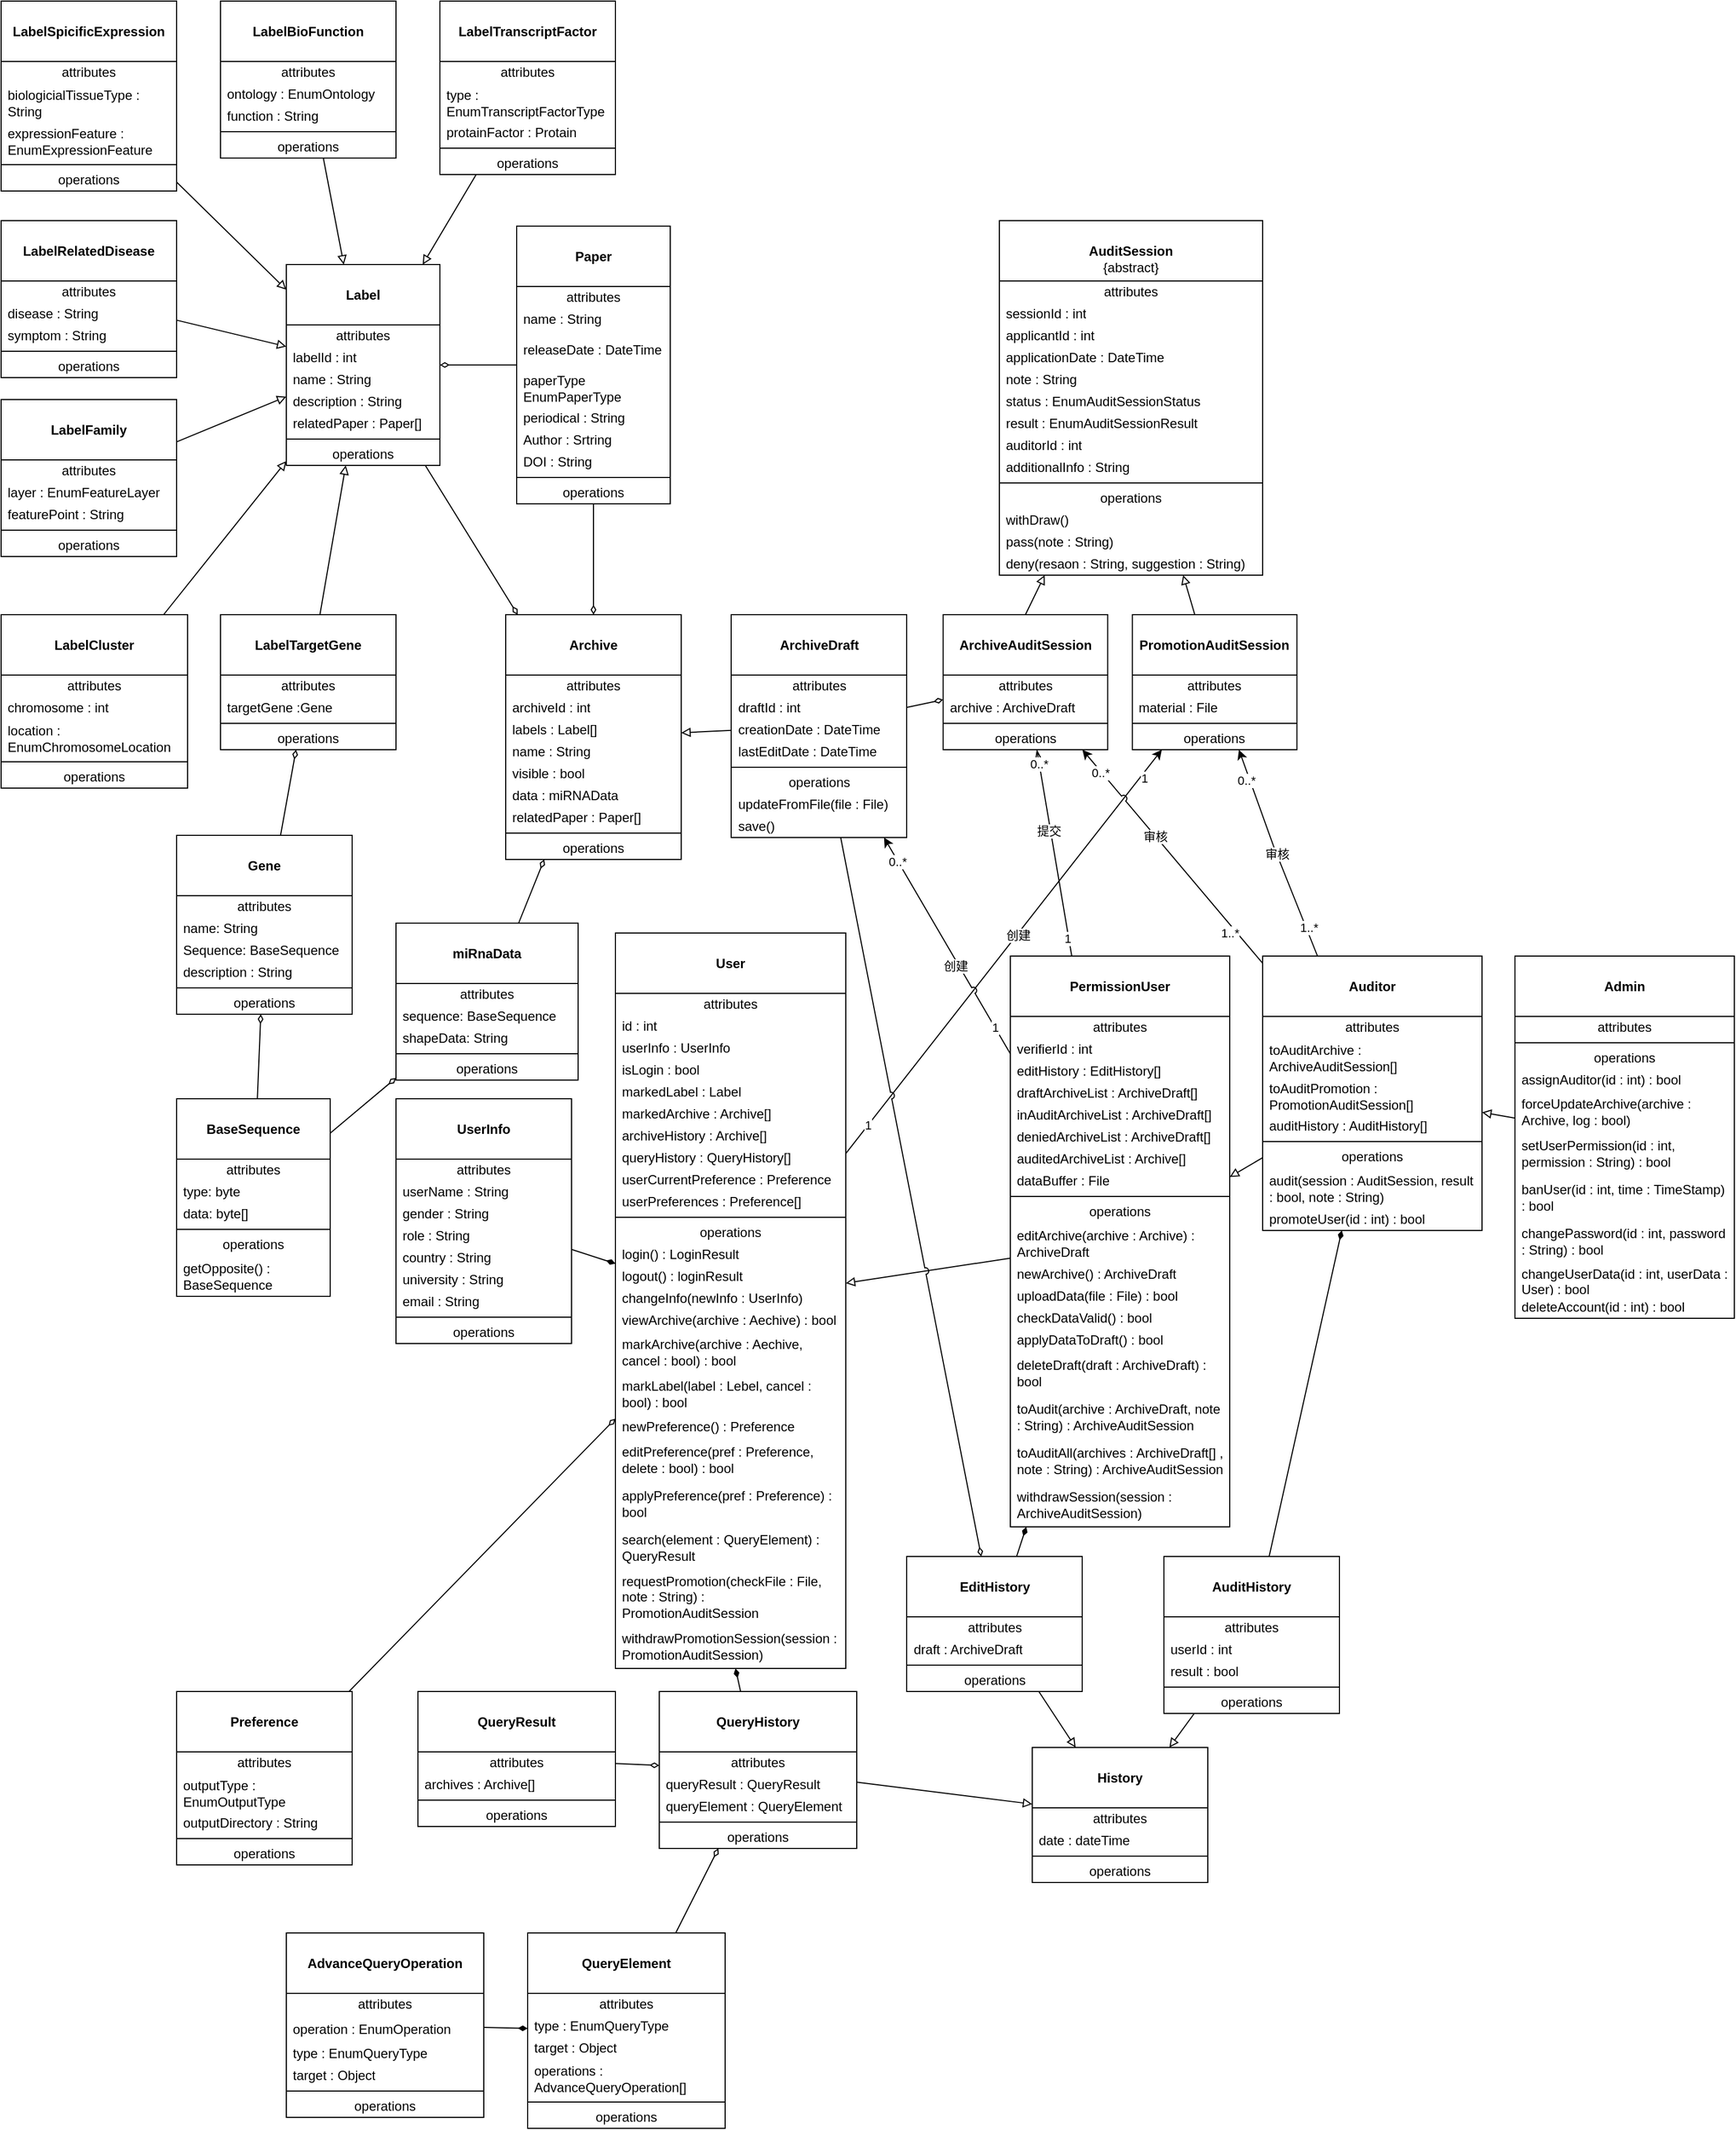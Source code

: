 <mxfile version="21.3.8" type="github">
  <diagram name="第 1 页" id="ePYzZkvX7DDNfAwRGvQ_">
    <mxGraphModel dx="1356" dy="1164" grid="1" gridSize="10" guides="1" tooltips="1" connect="1" arrows="1" fold="1" page="1" pageScale="1" pageWidth="827" pageHeight="1169" math="0" shadow="0">
      <root>
        <mxCell id="0" />
        <mxCell id="1" parent="0" />
        <mxCell id="lvLQGBFLKsxquCZdcJz2-14" style="rounded=0;orthogonalLoop=1;jettySize=auto;html=1;endArrow=diamondThin;endFill=1;" parent="1" source="enL9vVGVBLsAl_YUKNi3-5" target="HBPzMKkoML-31Hbk_cF--1" edge="1">
          <mxGeometry relative="1" as="geometry" />
        </mxCell>
        <mxCell id="lvLQGBFLKsxquCZdcJz2-17" style="rounded=0;orthogonalLoop=1;jettySize=auto;html=1;jumpStyle=arc;" parent="1" source="HBPzMKkoML-31Hbk_cF--1" target="enL9vVGVBLsAl_YUKNi3-42" edge="1">
          <mxGeometry relative="1" as="geometry" />
        </mxCell>
        <mxCell id="sRr6qxPPeGlx6qa2kjPw-24" value="1" style="edgeLabel;html=1;align=center;verticalAlign=middle;resizable=0;points=[];fontSize=11;fontFamily=Helvetica;fontColor=default;" vertex="1" connectable="0" parent="lvLQGBFLKsxquCZdcJz2-17">
          <mxGeometry x="-0.503" y="-2" relative="1" as="geometry">
            <mxPoint x="-53" y="64" as="offset" />
          </mxGeometry>
        </mxCell>
        <mxCell id="sRr6qxPPeGlx6qa2kjPw-26" value="1" style="edgeLabel;html=1;align=center;verticalAlign=middle;resizable=0;points=[];fontSize=11;fontFamily=Helvetica;fontColor=default;" vertex="1" connectable="0" parent="lvLQGBFLKsxquCZdcJz2-17">
          <mxGeometry x="0.871" y="-3" relative="1" as="geometry">
            <mxPoint as="offset" />
          </mxGeometry>
        </mxCell>
        <mxCell id="sRr6qxPPeGlx6qa2kjPw-29" value="创建" style="edgeLabel;html=1;align=center;verticalAlign=middle;resizable=0;points=[];fontSize=11;fontFamily=Helvetica;fontColor=default;" vertex="1" connectable="0" parent="lvLQGBFLKsxquCZdcJz2-17">
          <mxGeometry x="0.085" relative="1" as="geometry">
            <mxPoint as="offset" />
          </mxGeometry>
        </mxCell>
        <mxCell id="dccd-a99ToRo1MmbsfI0-29" style="edgeStyle=none;shape=connector;rounded=0;orthogonalLoop=1;jettySize=auto;html=1;labelBackgroundColor=default;strokeColor=default;fontFamily=Helvetica;fontSize=11;fontColor=default;endArrow=diamondThin;endFill=0;" parent="1" source="dccd-a99ToRo1MmbsfI0-19" target="HBPzMKkoML-31Hbk_cF--1" edge="1">
          <mxGeometry relative="1" as="geometry" />
        </mxCell>
        <mxCell id="sRr6qxPPeGlx6qa2kjPw-37" style="edgeStyle=none;shape=connector;rounded=0;orthogonalLoop=1;jettySize=auto;html=1;labelBackgroundColor=default;strokeColor=default;fontFamily=Helvetica;fontSize=11;fontColor=default;endArrow=openThin;endFill=0;" edge="1" parent="1" source="HBPzMKkoML-31Hbk_cF--9" target="enL9vVGVBLsAl_YUKNi3-36">
          <mxGeometry relative="1" as="geometry" />
        </mxCell>
        <mxCell id="sRr6qxPPeGlx6qa2kjPw-38" value="提交" style="edgeLabel;html=1;align=center;verticalAlign=middle;resizable=0;points=[];fontSize=11;fontFamily=Helvetica;fontColor=default;" vertex="1" connectable="0" parent="sRr6qxPPeGlx6qa2kjPw-37">
          <mxGeometry x="0.218" y="2" relative="1" as="geometry">
            <mxPoint as="offset" />
          </mxGeometry>
        </mxCell>
        <mxCell id="sRr6qxPPeGlx6qa2kjPw-39" value="1" style="edgeLabel;html=1;align=center;verticalAlign=middle;resizable=0;points=[];fontSize=11;fontFamily=Helvetica;fontColor=default;" vertex="1" connectable="0" parent="sRr6qxPPeGlx6qa2kjPw-37">
          <mxGeometry x="-0.824" y="1" relative="1" as="geometry">
            <mxPoint as="offset" />
          </mxGeometry>
        </mxCell>
        <mxCell id="sRr6qxPPeGlx6qa2kjPw-40" value="0..*" style="edgeLabel;html=1;align=center;verticalAlign=middle;resizable=0;points=[];fontSize=11;fontFamily=Helvetica;fontColor=default;" vertex="1" connectable="0" parent="sRr6qxPPeGlx6qa2kjPw-37">
          <mxGeometry x="0.861" relative="1" as="geometry">
            <mxPoint x="-1" as="offset" />
          </mxGeometry>
        </mxCell>
        <mxCell id="HBPzMKkoML-31Hbk_cF--1" value="&lt;br&gt;&lt;b&gt;User&lt;/b&gt;&lt;br&gt;" style="swimlane;fontStyle=0;align=center;verticalAlign=top;childLayout=stackLayout;horizontal=1;startSize=55;horizontalStack=0;resizeParent=1;resizeParentMax=0;resizeLast=0;collapsible=0;marginBottom=0;html=1;whiteSpace=wrap;" parent="1" vertex="1">
          <mxGeometry x="1440" y="889" width="210" height="670" as="geometry" />
        </mxCell>
        <mxCell id="HBPzMKkoML-31Hbk_cF--2" value="attributes" style="text;html=1;strokeColor=none;fillColor=none;align=center;verticalAlign=middle;spacingLeft=4;spacingRight=4;overflow=hidden;rotatable=0;points=[[0,0.5],[1,0.5]];portConstraint=eastwest;whiteSpace=wrap;" parent="HBPzMKkoML-31Hbk_cF--1" vertex="1">
          <mxGeometry y="55" width="210" height="20" as="geometry" />
        </mxCell>
        <mxCell id="HBPzMKkoML-31Hbk_cF--3" value="id : int" style="text;html=1;strokeColor=none;fillColor=none;align=left;verticalAlign=middle;spacingLeft=4;spacingRight=4;overflow=hidden;rotatable=0;points=[[0,0.5],[1,0.5]];portConstraint=eastwest;whiteSpace=wrap;" parent="HBPzMKkoML-31Hbk_cF--1" vertex="1">
          <mxGeometry y="75" width="210" height="20" as="geometry" />
        </mxCell>
        <mxCell id="6IOU-rDuUjh9_WZzt7dj-11" value="userInfo : UserInfo" style="text;html=1;strokeColor=none;fillColor=none;align=left;verticalAlign=middle;spacingLeft=4;spacingRight=4;overflow=hidden;rotatable=0;points=[[0,0.5],[1,0.5]];portConstraint=eastwest;whiteSpace=wrap;" parent="HBPzMKkoML-31Hbk_cF--1" vertex="1">
          <mxGeometry y="95" width="210" height="20" as="geometry" />
        </mxCell>
        <mxCell id="HBPzMKkoML-31Hbk_cF--37" value="isLogin : bool" style="text;html=1;strokeColor=none;fillColor=none;align=left;verticalAlign=middle;spacingLeft=4;spacingRight=4;overflow=hidden;rotatable=0;points=[[0,0.5],[1,0.5]];portConstraint=eastwest;whiteSpace=wrap;" parent="HBPzMKkoML-31Hbk_cF--1" vertex="1">
          <mxGeometry y="115" width="210" height="20" as="geometry" />
        </mxCell>
        <mxCell id="HBPzMKkoML-31Hbk_cF--38" value="markedLabel : Label" style="text;html=1;strokeColor=none;fillColor=none;align=left;verticalAlign=middle;spacingLeft=4;spacingRight=4;overflow=hidden;rotatable=0;points=[[0,0.5],[1,0.5]];portConstraint=eastwest;whiteSpace=wrap;" parent="HBPzMKkoML-31Hbk_cF--1" vertex="1">
          <mxGeometry y="135" width="210" height="20" as="geometry" />
        </mxCell>
        <mxCell id="HBPzMKkoML-31Hbk_cF--39" value="&lt;div&gt;markedArchive : Archive[]&lt;/div&gt;" style="text;html=1;strokeColor=none;fillColor=none;align=left;verticalAlign=middle;spacingLeft=4;spacingRight=4;overflow=hidden;rotatable=0;points=[[0,0.5],[1,0.5]];portConstraint=eastwest;whiteSpace=wrap;" parent="HBPzMKkoML-31Hbk_cF--1" vertex="1">
          <mxGeometry y="155" width="210" height="20" as="geometry" />
        </mxCell>
        <mxCell id="HBPzMKkoML-31Hbk_cF--40" value="archiveHistory : Archive[]" style="text;html=1;strokeColor=none;fillColor=none;align=left;verticalAlign=middle;spacingLeft=4;spacingRight=4;overflow=hidden;rotatable=0;points=[[0,0.5],[1,0.5]];portConstraint=eastwest;whiteSpace=wrap;" parent="HBPzMKkoML-31Hbk_cF--1" vertex="1">
          <mxGeometry y="175" width="210" height="20" as="geometry" />
        </mxCell>
        <mxCell id="HBPzMKkoML-31Hbk_cF--41" value="queryHistory : QueryHistory[]" style="text;html=1;strokeColor=none;fillColor=none;align=left;verticalAlign=middle;spacingLeft=4;spacingRight=4;overflow=hidden;rotatable=0;points=[[0,0.5],[1,0.5]];portConstraint=eastwest;whiteSpace=wrap;" parent="HBPzMKkoML-31Hbk_cF--1" vertex="1">
          <mxGeometry y="195" width="210" height="20" as="geometry" />
        </mxCell>
        <mxCell id="HBPzMKkoML-31Hbk_cF--42" value="userCurrentPreference : Preference" style="text;html=1;strokeColor=none;fillColor=none;align=left;verticalAlign=middle;spacingLeft=4;spacingRight=4;overflow=hidden;rotatable=0;points=[[0,0.5],[1,0.5]];portConstraint=eastwest;whiteSpace=wrap;" parent="HBPzMKkoML-31Hbk_cF--1" vertex="1">
          <mxGeometry y="215" width="210" height="20" as="geometry" />
        </mxCell>
        <mxCell id="HBPzMKkoML-31Hbk_cF--43" value="userPreferences : Preference[]" style="text;html=1;strokeColor=none;fillColor=none;align=left;verticalAlign=middle;spacingLeft=4;spacingRight=4;overflow=hidden;rotatable=0;points=[[0,0.5],[1,0.5]];portConstraint=eastwest;whiteSpace=wrap;" parent="HBPzMKkoML-31Hbk_cF--1" vertex="1">
          <mxGeometry y="235" width="210" height="20" as="geometry" />
        </mxCell>
        <mxCell id="HBPzMKkoML-31Hbk_cF--6" value="" style="line;strokeWidth=1;fillColor=none;align=left;verticalAlign=middle;spacingTop=-1;spacingLeft=3;spacingRight=3;rotatable=0;labelPosition=right;points=[];portConstraint=eastwest;" parent="HBPzMKkoML-31Hbk_cF--1" vertex="1">
          <mxGeometry y="255" width="210" height="8" as="geometry" />
        </mxCell>
        <mxCell id="HBPzMKkoML-31Hbk_cF--7" value="operations" style="text;html=1;strokeColor=none;fillColor=none;align=center;verticalAlign=middle;spacingLeft=4;spacingRight=4;overflow=hidden;rotatable=0;points=[[0,0.5],[1,0.5]];portConstraint=eastwest;whiteSpace=wrap;" parent="HBPzMKkoML-31Hbk_cF--1" vertex="1">
          <mxGeometry y="263" width="210" height="20" as="geometry" />
        </mxCell>
        <mxCell id="HBPzMKkoML-31Hbk_cF--8" value="login() : LoginResult" style="text;html=1;strokeColor=none;fillColor=none;align=left;verticalAlign=middle;spacingLeft=4;spacingRight=4;overflow=hidden;rotatable=0;points=[[0,0.5],[1,0.5]];portConstraint=eastwest;whiteSpace=wrap;" parent="HBPzMKkoML-31Hbk_cF--1" vertex="1">
          <mxGeometry y="283" width="210" height="20" as="geometry" />
        </mxCell>
        <mxCell id="HBPzMKkoML-31Hbk_cF--36" value="logout() : loginResult" style="text;html=1;strokeColor=none;fillColor=none;align=left;verticalAlign=middle;spacingLeft=4;spacingRight=4;overflow=hidden;rotatable=0;points=[[0,0.5],[1,0.5]];portConstraint=eastwest;whiteSpace=wrap;" parent="HBPzMKkoML-31Hbk_cF--1" vertex="1">
          <mxGeometry y="303" width="210" height="20" as="geometry" />
        </mxCell>
        <mxCell id="6IOU-rDuUjh9_WZzt7dj-12" value="changeInfo(newInfo : UserInfo) " style="text;html=1;strokeColor=none;fillColor=none;align=left;verticalAlign=middle;spacingLeft=4;spacingRight=4;overflow=hidden;rotatable=0;points=[[0,0.5],[1,0.5]];portConstraint=eastwest;whiteSpace=wrap;" parent="HBPzMKkoML-31Hbk_cF--1" vertex="1">
          <mxGeometry y="323" width="210" height="20" as="geometry" />
        </mxCell>
        <mxCell id="HBPzMKkoML-31Hbk_cF--45" value="viewArchive(archive : Aechive) : bool" style="text;html=1;strokeColor=none;fillColor=none;align=left;verticalAlign=middle;spacingLeft=4;spacingRight=4;overflow=hidden;rotatable=0;points=[[0,0.5],[1,0.5]];portConstraint=eastwest;whiteSpace=wrap;" parent="HBPzMKkoML-31Hbk_cF--1" vertex="1">
          <mxGeometry y="343" width="210" height="20" as="geometry" />
        </mxCell>
        <mxCell id="HBPzMKkoML-31Hbk_cF--51" value="markArchive(archive : Aechive, cancel : bool) : bool" style="text;html=1;strokeColor=none;fillColor=none;align=left;verticalAlign=middle;spacingLeft=4;spacingRight=4;overflow=hidden;rotatable=0;points=[[0,0.5],[1,0.5]];portConstraint=eastwest;whiteSpace=wrap;" parent="HBPzMKkoML-31Hbk_cF--1" vertex="1">
          <mxGeometry y="363" width="210" height="37" as="geometry" />
        </mxCell>
        <mxCell id="HBPzMKkoML-31Hbk_cF--52" value="markLabel(label : Lebel, cancel : bool) : bool" style="text;html=1;strokeColor=none;fillColor=none;align=left;verticalAlign=middle;spacingLeft=4;spacingRight=4;overflow=hidden;rotatable=0;points=[[0,0.5],[1,0.5]];portConstraint=eastwest;whiteSpace=wrap;" parent="HBPzMKkoML-31Hbk_cF--1" vertex="1">
          <mxGeometry y="400" width="210" height="40" as="geometry" />
        </mxCell>
        <mxCell id="HBPzMKkoML-31Hbk_cF--53" value="newPreference() : Preference" style="text;html=1;strokeColor=none;fillColor=none;align=left;verticalAlign=middle;spacingLeft=4;spacingRight=4;overflow=hidden;rotatable=0;points=[[0,0.5],[1,0.5]];portConstraint=eastwest;whiteSpace=wrap;" parent="HBPzMKkoML-31Hbk_cF--1" vertex="1">
          <mxGeometry y="440" width="210" height="20" as="geometry" />
        </mxCell>
        <mxCell id="HBPzMKkoML-31Hbk_cF--54" value="editPreference(pref : Preference, delete : bool) : bool" style="text;html=1;strokeColor=none;fillColor=none;align=left;verticalAlign=middle;spacingLeft=4;spacingRight=4;overflow=hidden;rotatable=0;points=[[0,0.5],[1,0.5]];portConstraint=eastwest;whiteSpace=wrap;" parent="HBPzMKkoML-31Hbk_cF--1" vertex="1">
          <mxGeometry y="460" width="210" height="40" as="geometry" />
        </mxCell>
        <mxCell id="Vm49EQdsfF1XYpQl3Y0f-7" value="applyPreference(pref : Preference) : bool" style="text;html=1;strokeColor=none;fillColor=none;align=left;verticalAlign=middle;spacingLeft=4;spacingRight=4;overflow=hidden;rotatable=0;points=[[0,0.5],[1,0.5]];portConstraint=eastwest;whiteSpace=wrap;" parent="HBPzMKkoML-31Hbk_cF--1" vertex="1">
          <mxGeometry y="500" width="210" height="40" as="geometry" />
        </mxCell>
        <mxCell id="Vm49EQdsfF1XYpQl3Y0f-14" value="search(element : QueryElement) : QueryResult" style="text;html=1;strokeColor=none;fillColor=none;align=left;verticalAlign=middle;spacingLeft=4;spacingRight=4;overflow=hidden;rotatable=0;points=[[0,0.5],[1,0.5]];portConstraint=eastwest;whiteSpace=wrap;" parent="HBPzMKkoML-31Hbk_cF--1" vertex="1">
          <mxGeometry y="540" width="210" height="40" as="geometry" />
        </mxCell>
        <mxCell id="Vm49EQdsfF1XYpQl3Y0f-16" value="requestPromotion(checkFile : File,&amp;nbsp; note : String) : PromotionAuditSession" style="text;html=1;strokeColor=none;fillColor=none;align=left;verticalAlign=middle;spacingLeft=4;spacingRight=4;overflow=hidden;rotatable=0;points=[[0,0.5],[1,0.5]];portConstraint=eastwest;whiteSpace=wrap;" parent="HBPzMKkoML-31Hbk_cF--1" vertex="1">
          <mxGeometry y="580" width="210" height="50" as="geometry" />
        </mxCell>
        <mxCell id="Vm49EQdsfF1XYpQl3Y0f-17" value="withdrawPromotionSession(session :&amp;nbsp; PromotionAuditSession)&amp;nbsp; " style="text;html=1;strokeColor=none;fillColor=none;align=left;verticalAlign=middle;spacingLeft=4;spacingRight=4;overflow=hidden;rotatable=0;points=[[0,0.5],[1,0.5]];portConstraint=eastwest;whiteSpace=wrap;" parent="HBPzMKkoML-31Hbk_cF--1" vertex="1">
          <mxGeometry y="630" width="210" height="40" as="geometry" />
        </mxCell>
        <mxCell id="lvLQGBFLKsxquCZdcJz2-15" style="rounded=0;orthogonalLoop=1;jettySize=auto;html=1;jumpStyle=arc;" parent="1" source="HBPzMKkoML-31Hbk_cF--9" target="f5BHtyjhVMu7mtpxL6ej-7" edge="1">
          <mxGeometry relative="1" as="geometry" />
        </mxCell>
        <mxCell id="sRr6qxPPeGlx6qa2kjPw-25" value="1" style="edgeLabel;html=1;align=center;verticalAlign=middle;resizable=0;points=[];fontSize=11;fontFamily=Helvetica;fontColor=default;" vertex="1" connectable="0" parent="lvLQGBFLKsxquCZdcJz2-15">
          <mxGeometry x="-0.77" y="-1" relative="1" as="geometry">
            <mxPoint x="-2" y="-1" as="offset" />
          </mxGeometry>
        </mxCell>
        <mxCell id="sRr6qxPPeGlx6qa2kjPw-33" value="0..*" style="edgeLabel;html=1;align=center;verticalAlign=middle;resizable=0;points=[];fontSize=11;fontFamily=Helvetica;fontColor=default;" vertex="1" connectable="0" parent="lvLQGBFLKsxquCZdcJz2-15">
          <mxGeometry x="0.781" y="1" relative="1" as="geometry">
            <mxPoint as="offset" />
          </mxGeometry>
        </mxCell>
        <mxCell id="sRr6qxPPeGlx6qa2kjPw-34" value="创建" style="edgeLabel;html=1;align=center;verticalAlign=middle;resizable=0;points=[];fontSize=11;fontFamily=Helvetica;fontColor=default;" vertex="1" connectable="0" parent="lvLQGBFLKsxquCZdcJz2-15">
          <mxGeometry x="0.199" y="1" relative="1" as="geometry">
            <mxPoint x="20" y="38" as="offset" />
          </mxGeometry>
        </mxCell>
        <mxCell id="dccd-a99ToRo1MmbsfI0-3" style="rounded=0;orthogonalLoop=1;jettySize=auto;html=1;endArrow=block;endFill=0;jumpStyle=arc;" parent="1" source="HBPzMKkoML-31Hbk_cF--9" target="HBPzMKkoML-31Hbk_cF--1" edge="1">
          <mxGeometry relative="1" as="geometry" />
        </mxCell>
        <mxCell id="dccd-a99ToRo1MmbsfI0-85" style="edgeStyle=none;shape=connector;rounded=0;orthogonalLoop=1;jettySize=auto;html=1;labelBackgroundColor=default;strokeColor=default;fontFamily=Helvetica;fontSize=11;fontColor=default;endArrow=diamondThin;endFill=1;" parent="1" source="dccd-a99ToRo1MmbsfI0-65" target="HBPzMKkoML-31Hbk_cF--9" edge="1">
          <mxGeometry relative="1" as="geometry" />
        </mxCell>
        <mxCell id="HBPzMKkoML-31Hbk_cF--9" value="&lt;br&gt;&lt;b&gt;PermissionUser&lt;/b&gt;&lt;br&gt;" style="swimlane;fontStyle=0;align=center;verticalAlign=top;childLayout=stackLayout;horizontal=1;startSize=55;horizontalStack=0;resizeParent=1;resizeParentMax=0;resizeLast=0;collapsible=0;marginBottom=0;html=1;whiteSpace=wrap;" parent="1" vertex="1">
          <mxGeometry x="1800" y="910" width="200" height="520" as="geometry" />
        </mxCell>
        <mxCell id="HBPzMKkoML-31Hbk_cF--10" value="attributes" style="text;html=1;strokeColor=none;fillColor=none;align=center;verticalAlign=middle;spacingLeft=4;spacingRight=4;overflow=hidden;rotatable=0;points=[[0,0.5],[1,0.5]];portConstraint=eastwest;whiteSpace=wrap;" parent="HBPzMKkoML-31Hbk_cF--9" vertex="1">
          <mxGeometry y="55" width="200" height="20" as="geometry" />
        </mxCell>
        <mxCell id="HBPzMKkoML-31Hbk_cF--11" value="verifierId : int" style="text;html=1;strokeColor=none;fillColor=none;align=left;verticalAlign=middle;spacingLeft=4;spacingRight=4;overflow=hidden;rotatable=0;points=[[0,0.5],[1,0.5]];portConstraint=eastwest;whiteSpace=wrap;" parent="HBPzMKkoML-31Hbk_cF--9" vertex="1">
          <mxGeometry y="75" width="200" height="20" as="geometry" />
        </mxCell>
        <mxCell id="HBPzMKkoML-31Hbk_cF--46" value="editHistory : EditHistory[]" style="text;html=1;strokeColor=none;fillColor=none;align=left;verticalAlign=middle;spacingLeft=4;spacingRight=4;overflow=hidden;rotatable=0;points=[[0,0.5],[1,0.5]];portConstraint=eastwest;whiteSpace=wrap;" parent="HBPzMKkoML-31Hbk_cF--9" vertex="1">
          <mxGeometry y="95" width="200" height="20" as="geometry" />
        </mxCell>
        <mxCell id="HBPzMKkoML-31Hbk_cF--48" value="draftArchiveList : ArchiveDraft[]" style="text;html=1;strokeColor=none;fillColor=none;align=left;verticalAlign=middle;spacingLeft=4;spacingRight=4;overflow=hidden;rotatable=0;points=[[0,0.5],[1,0.5]];portConstraint=eastwest;whiteSpace=wrap;" parent="HBPzMKkoML-31Hbk_cF--9" vertex="1">
          <mxGeometry y="115" width="200" height="20" as="geometry" />
        </mxCell>
        <mxCell id="HBPzMKkoML-31Hbk_cF--49" value="inAuditArchiveList : ArchiveDraft[]" style="text;html=1;strokeColor=none;fillColor=none;align=left;verticalAlign=middle;spacingLeft=4;spacingRight=4;overflow=hidden;rotatable=0;points=[[0,0.5],[1,0.5]];portConstraint=eastwest;whiteSpace=wrap;" parent="HBPzMKkoML-31Hbk_cF--9" vertex="1">
          <mxGeometry y="135" width="200" height="20" as="geometry" />
        </mxCell>
        <mxCell id="dccd-a99ToRo1MmbsfI0-112" value="deniedArchiveList : ArchiveDraft[]" style="text;html=1;strokeColor=none;fillColor=none;align=left;verticalAlign=middle;spacingLeft=4;spacingRight=4;overflow=hidden;rotatable=0;points=[[0,0.5],[1,0.5]];portConstraint=eastwest;whiteSpace=wrap;" parent="HBPzMKkoML-31Hbk_cF--9" vertex="1">
          <mxGeometry y="155" width="200" height="20" as="geometry" />
        </mxCell>
        <mxCell id="HBPzMKkoML-31Hbk_cF--50" value="auditedArchiveList : Archive[]" style="text;html=1;strokeColor=none;fillColor=none;align=left;verticalAlign=middle;spacingLeft=4;spacingRight=4;overflow=hidden;rotatable=0;points=[[0,0.5],[1,0.5]];portConstraint=eastwest;whiteSpace=wrap;" parent="HBPzMKkoML-31Hbk_cF--9" vertex="1">
          <mxGeometry y="175" width="200" height="20" as="geometry" />
        </mxCell>
        <mxCell id="Vm49EQdsfF1XYpQl3Y0f-9" value="dataBuffer : File" style="text;html=1;strokeColor=none;fillColor=none;align=left;verticalAlign=middle;spacingLeft=4;spacingRight=4;overflow=hidden;rotatable=0;points=[[0,0.5],[1,0.5]];portConstraint=eastwest;whiteSpace=wrap;" parent="HBPzMKkoML-31Hbk_cF--9" vertex="1">
          <mxGeometry y="195" width="200" height="20" as="geometry" />
        </mxCell>
        <mxCell id="HBPzMKkoML-31Hbk_cF--14" value="" style="line;strokeWidth=1;fillColor=none;align=left;verticalAlign=middle;spacingTop=-1;spacingLeft=3;spacingRight=3;rotatable=0;labelPosition=right;points=[];portConstraint=eastwest;" parent="HBPzMKkoML-31Hbk_cF--9" vertex="1">
          <mxGeometry y="215" width="200" height="8" as="geometry" />
        </mxCell>
        <mxCell id="HBPzMKkoML-31Hbk_cF--15" value="operations" style="text;html=1;strokeColor=none;fillColor=none;align=center;verticalAlign=middle;spacingLeft=4;spacingRight=4;overflow=hidden;rotatable=0;points=[[0,0.5],[1,0.5]];portConstraint=eastwest;whiteSpace=wrap;" parent="HBPzMKkoML-31Hbk_cF--9" vertex="1">
          <mxGeometry y="223" width="200" height="20" as="geometry" />
        </mxCell>
        <mxCell id="HBPzMKkoML-31Hbk_cF--16" value="editArchive(archive : Archive) : ArchiveDraft" style="text;html=1;strokeColor=none;fillColor=none;align=left;verticalAlign=middle;spacingLeft=4;spacingRight=4;overflow=hidden;rotatable=0;points=[[0,0.5],[1,0.5]];portConstraint=eastwest;whiteSpace=wrap;" parent="HBPzMKkoML-31Hbk_cF--9" vertex="1">
          <mxGeometry y="243" width="200" height="37" as="geometry" />
        </mxCell>
        <mxCell id="HBPzMKkoML-31Hbk_cF--47" value="newArchive() : ArchiveDraft" style="text;html=1;strokeColor=none;fillColor=none;align=left;verticalAlign=middle;spacingLeft=4;spacingRight=4;overflow=hidden;rotatable=0;points=[[0,0.5],[1,0.5]];portConstraint=eastwest;whiteSpace=wrap;" parent="HBPzMKkoML-31Hbk_cF--9" vertex="1">
          <mxGeometry y="280" width="200" height="20" as="geometry" />
        </mxCell>
        <mxCell id="Vm49EQdsfF1XYpQl3Y0f-8" value="uploadData(file : File) : bool" style="text;html=1;strokeColor=none;fillColor=none;align=left;verticalAlign=middle;spacingLeft=4;spacingRight=4;overflow=hidden;rotatable=0;points=[[0,0.5],[1,0.5]];portConstraint=eastwest;whiteSpace=wrap;" parent="HBPzMKkoML-31Hbk_cF--9" vertex="1">
          <mxGeometry y="300" width="200" height="20" as="geometry" />
        </mxCell>
        <mxCell id="Vm49EQdsfF1XYpQl3Y0f-10" value="checkDataValid() : bool" style="text;html=1;strokeColor=none;fillColor=none;align=left;verticalAlign=middle;spacingLeft=4;spacingRight=4;overflow=hidden;rotatable=0;points=[[0,0.5],[1,0.5]];portConstraint=eastwest;whiteSpace=wrap;" parent="HBPzMKkoML-31Hbk_cF--9" vertex="1">
          <mxGeometry y="320" width="200" height="20" as="geometry" />
        </mxCell>
        <mxCell id="Vm49EQdsfF1XYpQl3Y0f-11" value="applyDataToDraft() : bool" style="text;html=1;strokeColor=none;fillColor=none;align=left;verticalAlign=middle;spacingLeft=4;spacingRight=4;overflow=hidden;rotatable=0;points=[[0,0.5],[1,0.5]];portConstraint=eastwest;whiteSpace=wrap;" parent="HBPzMKkoML-31Hbk_cF--9" vertex="1">
          <mxGeometry y="340" width="200" height="20" as="geometry" />
        </mxCell>
        <mxCell id="Vm49EQdsfF1XYpQl3Y0f-5" value="deleteDraft(draft : ArchiveDraft) : bool" style="text;html=1;strokeColor=none;fillColor=none;align=left;verticalAlign=middle;spacingLeft=4;spacingRight=4;overflow=hidden;rotatable=0;points=[[0,0.5],[1,0.5]];portConstraint=eastwest;whiteSpace=wrap;" parent="HBPzMKkoML-31Hbk_cF--9" vertex="1">
          <mxGeometry y="360" width="200" height="40" as="geometry" />
        </mxCell>
        <mxCell id="Vm49EQdsfF1XYpQl3Y0f-1" value="toAudit(archive : ArchiveDraft, note : String) : ArchiveAuditSession" style="text;html=1;strokeColor=none;fillColor=none;align=left;verticalAlign=middle;spacingLeft=4;spacingRight=4;overflow=hidden;rotatable=0;points=[[0,0.5],[1,0.5]];portConstraint=eastwest;whiteSpace=wrap;" parent="HBPzMKkoML-31Hbk_cF--9" vertex="1">
          <mxGeometry y="400" width="200" height="40" as="geometry" />
        </mxCell>
        <mxCell id="Vm49EQdsfF1XYpQl3Y0f-2" value="toAuditAll(archives : ArchiveDraft[] , note : String) : ArchiveAuditSession" style="text;html=1;strokeColor=none;fillColor=none;align=left;verticalAlign=middle;spacingLeft=4;spacingRight=4;overflow=hidden;rotatable=0;points=[[0,0.5],[1,0.5]];portConstraint=eastwest;whiteSpace=wrap;" parent="HBPzMKkoML-31Hbk_cF--9" vertex="1">
          <mxGeometry y="440" width="200" height="40" as="geometry" />
        </mxCell>
        <mxCell id="Vm49EQdsfF1XYpQl3Y0f-3" value="withdrawSession(session : ArchiveAuditSession)" style="text;html=1;strokeColor=none;fillColor=none;align=left;verticalAlign=middle;spacingLeft=4;spacingRight=4;overflow=hidden;rotatable=0;points=[[0,0.5],[1,0.5]];portConstraint=eastwest;whiteSpace=wrap;" parent="HBPzMKkoML-31Hbk_cF--9" vertex="1">
          <mxGeometry y="480" width="200" height="40" as="geometry" />
        </mxCell>
        <mxCell id="dccd-a99ToRo1MmbsfI0-1" style="rounded=0;orthogonalLoop=1;jettySize=auto;html=1;endArrow=block;endFill=0;" parent="1" source="HBPzMKkoML-31Hbk_cF--25" target="HBPzMKkoML-31Hbk_cF--17" edge="1">
          <mxGeometry relative="1" as="geometry" />
        </mxCell>
        <mxCell id="HBPzMKkoML-31Hbk_cF--25" value="&lt;br&gt;&lt;b&gt;Admin&lt;/b&gt;" style="swimlane;fontStyle=0;align=center;verticalAlign=top;childLayout=stackLayout;horizontal=1;startSize=55;horizontalStack=0;resizeParent=1;resizeParentMax=0;resizeLast=0;collapsible=0;marginBottom=0;html=1;whiteSpace=wrap;" parent="1" vertex="1">
          <mxGeometry x="2260" y="910" width="200" height="330" as="geometry" />
        </mxCell>
        <mxCell id="HBPzMKkoML-31Hbk_cF--26" value="attributes" style="text;html=1;strokeColor=none;fillColor=none;align=center;verticalAlign=middle;spacingLeft=4;spacingRight=4;overflow=hidden;rotatable=0;points=[[0,0.5],[1,0.5]];portConstraint=eastwest;whiteSpace=wrap;" parent="HBPzMKkoML-31Hbk_cF--25" vertex="1">
          <mxGeometry y="55" width="200" height="20" as="geometry" />
        </mxCell>
        <mxCell id="HBPzMKkoML-31Hbk_cF--30" value="" style="line;strokeWidth=1;fillColor=none;align=left;verticalAlign=middle;spacingTop=-1;spacingLeft=3;spacingRight=3;rotatable=0;labelPosition=right;points=[];portConstraint=eastwest;" parent="HBPzMKkoML-31Hbk_cF--25" vertex="1">
          <mxGeometry y="75" width="200" height="8" as="geometry" />
        </mxCell>
        <mxCell id="HBPzMKkoML-31Hbk_cF--31" value="operations" style="text;html=1;strokeColor=none;fillColor=none;align=center;verticalAlign=middle;spacingLeft=4;spacingRight=4;overflow=hidden;rotatable=0;points=[[0,0.5],[1,0.5]];portConstraint=eastwest;whiteSpace=wrap;" parent="HBPzMKkoML-31Hbk_cF--25" vertex="1">
          <mxGeometry y="83" width="200" height="20" as="geometry" />
        </mxCell>
        <mxCell id="HBPzMKkoML-31Hbk_cF--32" value="assignAuditor(id : int) : bool " style="text;html=1;strokeColor=none;fillColor=none;align=left;verticalAlign=middle;spacingLeft=4;spacingRight=4;overflow=hidden;rotatable=0;points=[[0,0.5],[1,0.5]];portConstraint=eastwest;whiteSpace=wrap;" parent="HBPzMKkoML-31Hbk_cF--25" vertex="1">
          <mxGeometry y="103" width="200" height="20" as="geometry" />
        </mxCell>
        <mxCell id="6IOU-rDuUjh9_WZzt7dj-13" value="forceUpdateArchive(archive : Archive, log : bool)" style="text;html=1;strokeColor=none;fillColor=none;align=left;verticalAlign=middle;spacingLeft=4;spacingRight=4;overflow=hidden;rotatable=0;points=[[0,0.5],[1,0.5]];portConstraint=eastwest;whiteSpace=wrap;" parent="HBPzMKkoML-31Hbk_cF--25" vertex="1">
          <mxGeometry y="123" width="200" height="37" as="geometry" />
        </mxCell>
        <mxCell id="6IOU-rDuUjh9_WZzt7dj-14" value="setUserPermission(id : int, permission : String) : bool" style="text;html=1;strokeColor=none;fillColor=none;align=left;verticalAlign=middle;spacingLeft=4;spacingRight=4;overflow=hidden;rotatable=0;points=[[0,0.5],[1,0.5]];portConstraint=eastwest;whiteSpace=wrap;" parent="HBPzMKkoML-31Hbk_cF--25" vertex="1">
          <mxGeometry y="160" width="200" height="40" as="geometry" />
        </mxCell>
        <mxCell id="6IOU-rDuUjh9_WZzt7dj-15" value="banUser(id : int, time : TimeStamp) : bool" style="text;html=1;strokeColor=none;fillColor=none;align=left;verticalAlign=middle;spacingLeft=4;spacingRight=4;overflow=hidden;rotatable=0;points=[[0,0.5],[1,0.5]];portConstraint=eastwest;whiteSpace=wrap;" parent="HBPzMKkoML-31Hbk_cF--25" vertex="1">
          <mxGeometry y="200" width="200" height="40" as="geometry" />
        </mxCell>
        <mxCell id="6IOU-rDuUjh9_WZzt7dj-20" value="changePassword(id : int, password : String) : bool" style="text;html=1;strokeColor=none;fillColor=none;align=left;verticalAlign=middle;spacingLeft=4;spacingRight=4;overflow=hidden;rotatable=0;points=[[0,0.5],[1,0.5]];portConstraint=eastwest;whiteSpace=wrap;" parent="HBPzMKkoML-31Hbk_cF--25" vertex="1">
          <mxGeometry y="240" width="200" height="40" as="geometry" />
        </mxCell>
        <mxCell id="6IOU-rDuUjh9_WZzt7dj-17" value="changeUserData(id : int, userData : User) : bool" style="text;html=1;strokeColor=none;fillColor=none;align=left;verticalAlign=middle;spacingLeft=4;spacingRight=4;overflow=hidden;rotatable=0;points=[[0,0.5],[1,0.5]];portConstraint=eastwest;whiteSpace=wrap;" parent="HBPzMKkoML-31Hbk_cF--25" vertex="1">
          <mxGeometry y="280" width="200" height="30" as="geometry" />
        </mxCell>
        <mxCell id="6IOU-rDuUjh9_WZzt7dj-18" value="&lt;div&gt;deleteAccount(id : int) : bool&lt;/div&gt;" style="text;html=1;strokeColor=none;fillColor=none;align=left;verticalAlign=middle;spacingLeft=4;spacingRight=4;overflow=hidden;rotatable=0;points=[[0,0.5],[1,0.5]];portConstraint=eastwest;whiteSpace=wrap;" parent="HBPzMKkoML-31Hbk_cF--25" vertex="1">
          <mxGeometry y="310" width="200" height="20" as="geometry" />
        </mxCell>
        <mxCell id="dccd-a99ToRo1MmbsfI0-2" style="rounded=0;orthogonalLoop=1;jettySize=auto;html=1;endArrow=block;endFill=0;" parent="1" source="HBPzMKkoML-31Hbk_cF--17" target="HBPzMKkoML-31Hbk_cF--9" edge="1">
          <mxGeometry relative="1" as="geometry" />
        </mxCell>
        <mxCell id="dccd-a99ToRo1MmbsfI0-86" style="edgeStyle=none;shape=connector;rounded=0;orthogonalLoop=1;jettySize=auto;html=1;labelBackgroundColor=default;strokeColor=default;fontFamily=Helvetica;fontSize=11;fontColor=default;endArrow=diamondThin;endFill=1;" parent="1" source="dccd-a99ToRo1MmbsfI0-70" target="HBPzMKkoML-31Hbk_cF--17" edge="1">
          <mxGeometry relative="1" as="geometry" />
        </mxCell>
        <mxCell id="sRr6qxPPeGlx6qa2kjPw-8" value="审核" style="rounded=0;orthogonalLoop=1;jettySize=auto;html=1;" edge="1" parent="1" source="HBPzMKkoML-31Hbk_cF--17" target="enL9vVGVBLsAl_YUKNi3-42">
          <mxGeometry relative="1" as="geometry">
            <Array as="points">
              <mxPoint x="2040" y="810" />
            </Array>
          </mxGeometry>
        </mxCell>
        <mxCell id="sRr6qxPPeGlx6qa2kjPw-35" value="1..*" style="edgeLabel;html=1;align=center;verticalAlign=middle;resizable=0;points=[];fontSize=11;fontFamily=Helvetica;fontColor=default;" vertex="1" connectable="0" parent="sRr6qxPPeGlx6qa2kjPw-8">
          <mxGeometry x="-0.731" y="-2" relative="1" as="geometry">
            <mxPoint as="offset" />
          </mxGeometry>
        </mxCell>
        <mxCell id="sRr6qxPPeGlx6qa2kjPw-36" value="0..*" style="edgeLabel;html=1;align=center;verticalAlign=middle;resizable=0;points=[];fontSize=11;fontFamily=Helvetica;fontColor=default;" vertex="1" connectable="0" parent="sRr6qxPPeGlx6qa2kjPw-8">
          <mxGeometry x="0.729" y="3" relative="1" as="geometry">
            <mxPoint y="1" as="offset" />
          </mxGeometry>
        </mxCell>
        <mxCell id="sRr6qxPPeGlx6qa2kjPw-9" style="rounded=0;orthogonalLoop=1;jettySize=auto;html=1;jumpStyle=arc;" edge="1" parent="1" source="HBPzMKkoML-31Hbk_cF--17" target="enL9vVGVBLsAl_YUKNi3-36">
          <mxGeometry relative="1" as="geometry" />
        </mxCell>
        <mxCell id="sRr6qxPPeGlx6qa2kjPw-27" value="1..*" style="edgeLabel;html=1;align=center;verticalAlign=middle;resizable=0;points=[];fontSize=11;fontFamily=Helvetica;fontColor=default;" vertex="1" connectable="0" parent="sRr6qxPPeGlx6qa2kjPw-9">
          <mxGeometry x="-0.644" y="2" relative="1" as="geometry">
            <mxPoint x="1" y="6" as="offset" />
          </mxGeometry>
        </mxCell>
        <mxCell id="sRr6qxPPeGlx6qa2kjPw-28" value="0..*" style="edgeLabel;html=1;align=center;verticalAlign=middle;resizable=0;points=[];fontSize=11;fontFamily=Helvetica;fontColor=default;" vertex="1" connectable="0" parent="sRr6qxPPeGlx6qa2kjPw-9">
          <mxGeometry x="0.8" y="1" relative="1" as="geometry">
            <mxPoint as="offset" />
          </mxGeometry>
        </mxCell>
        <mxCell id="sRr6qxPPeGlx6qa2kjPw-30" value="审核" style="edgeLabel;html=1;align=center;verticalAlign=middle;resizable=0;points=[];fontSize=11;fontFamily=Helvetica;fontColor=default;" vertex="1" connectable="0" parent="sRr6qxPPeGlx6qa2kjPw-9">
          <mxGeometry x="0.193" relative="1" as="geometry">
            <mxPoint as="offset" />
          </mxGeometry>
        </mxCell>
        <mxCell id="HBPzMKkoML-31Hbk_cF--17" value="&lt;br&gt;&lt;b&gt;Auditor&lt;/b&gt;&lt;br&gt;" style="swimlane;fontStyle=0;align=center;verticalAlign=top;childLayout=stackLayout;horizontal=1;startSize=55;horizontalStack=0;resizeParent=1;resizeParentMax=0;resizeLast=0;collapsible=0;marginBottom=0;html=1;whiteSpace=wrap;" parent="1" vertex="1">
          <mxGeometry x="2030" y="910" width="200" height="250" as="geometry" />
        </mxCell>
        <mxCell id="HBPzMKkoML-31Hbk_cF--18" value="attributes" style="text;html=1;strokeColor=none;fillColor=none;align=center;verticalAlign=middle;spacingLeft=4;spacingRight=4;overflow=hidden;rotatable=0;points=[[0,0.5],[1,0.5]];portConstraint=eastwest;whiteSpace=wrap;" parent="HBPzMKkoML-31Hbk_cF--17" vertex="1">
          <mxGeometry y="55" width="200" height="20" as="geometry" />
        </mxCell>
        <mxCell id="HBPzMKkoML-31Hbk_cF--19" value="toAuditArchive : ArchiveAuditSession[]" style="text;html=1;strokeColor=none;fillColor=none;align=left;verticalAlign=middle;spacingLeft=4;spacingRight=4;overflow=hidden;rotatable=0;points=[[0,0.5],[1,0.5]];portConstraint=eastwest;whiteSpace=wrap;" parent="HBPzMKkoML-31Hbk_cF--17" vertex="1">
          <mxGeometry y="75" width="200" height="35" as="geometry" />
        </mxCell>
        <mxCell id="Vm49EQdsfF1XYpQl3Y0f-18" value="toAuditPromotion : PromotionAuditSession[]" style="text;html=1;strokeColor=none;fillColor=none;align=left;verticalAlign=middle;spacingLeft=4;spacingRight=4;overflow=hidden;rotatable=0;points=[[0,0.5],[1,0.5]];portConstraint=eastwest;whiteSpace=wrap;" parent="HBPzMKkoML-31Hbk_cF--17" vertex="1">
          <mxGeometry y="110" width="200" height="35" as="geometry" />
        </mxCell>
        <mxCell id="6IOU-rDuUjh9_WZzt7dj-10" value="auditHistory : AuditHistory[]" style="text;html=1;strokeColor=none;fillColor=none;align=left;verticalAlign=middle;spacingLeft=4;spacingRight=4;overflow=hidden;rotatable=0;points=[[0,0.5],[1,0.5]];portConstraint=eastwest;whiteSpace=wrap;" parent="HBPzMKkoML-31Hbk_cF--17" vertex="1">
          <mxGeometry y="145" width="200" height="20" as="geometry" />
        </mxCell>
        <mxCell id="HBPzMKkoML-31Hbk_cF--22" value="" style="line;strokeWidth=1;fillColor=none;align=left;verticalAlign=middle;spacingTop=-1;spacingLeft=3;spacingRight=3;rotatable=0;labelPosition=right;points=[];portConstraint=eastwest;" parent="HBPzMKkoML-31Hbk_cF--17" vertex="1">
          <mxGeometry y="165" width="200" height="8" as="geometry" />
        </mxCell>
        <mxCell id="HBPzMKkoML-31Hbk_cF--23" value="operations" style="text;html=1;strokeColor=none;fillColor=none;align=center;verticalAlign=middle;spacingLeft=4;spacingRight=4;overflow=hidden;rotatable=0;points=[[0,0.5],[1,0.5]];portConstraint=eastwest;whiteSpace=wrap;" parent="HBPzMKkoML-31Hbk_cF--17" vertex="1">
          <mxGeometry y="173" width="200" height="20" as="geometry" />
        </mxCell>
        <mxCell id="Vm49EQdsfF1XYpQl3Y0f-19" value="audit(session : AuditSession, result : bool, note : String)" style="text;html=1;strokeColor=none;fillColor=none;align=left;verticalAlign=middle;spacingLeft=4;spacingRight=4;overflow=hidden;rotatable=0;points=[[0,0.5],[1,0.5]];portConstraint=eastwest;whiteSpace=wrap;" parent="HBPzMKkoML-31Hbk_cF--17" vertex="1">
          <mxGeometry y="193" width="200" height="37" as="geometry" />
        </mxCell>
        <mxCell id="Vm49EQdsfF1XYpQl3Y0f-12" value="promoteUser(id : int) : bool " style="text;html=1;strokeColor=none;fillColor=none;align=left;verticalAlign=middle;spacingLeft=4;spacingRight=4;overflow=hidden;rotatable=0;points=[[0,0.5],[1,0.5]];portConstraint=eastwest;whiteSpace=wrap;" parent="HBPzMKkoML-31Hbk_cF--17" vertex="1">
          <mxGeometry y="230" width="200" height="20" as="geometry" />
        </mxCell>
        <mxCell id="enL9vVGVBLsAl_YUKNi3-5" value="&lt;b&gt;&lt;br&gt;UserInfo&lt;/b&gt;" style="swimlane;fontStyle=0;align=center;verticalAlign=top;childLayout=stackLayout;horizontal=1;startSize=55;horizontalStack=0;resizeParent=1;resizeParentMax=0;resizeLast=0;collapsible=0;marginBottom=0;html=1;whiteSpace=wrap;" parent="1" vertex="1">
          <mxGeometry x="1240" y="1040" width="160" height="223" as="geometry" />
        </mxCell>
        <mxCell id="enL9vVGVBLsAl_YUKNi3-6" value="attributes" style="text;html=1;strokeColor=none;fillColor=none;align=center;verticalAlign=middle;spacingLeft=4;spacingRight=4;overflow=hidden;rotatable=0;points=[[0,0.5],[1,0.5]];portConstraint=eastwest;whiteSpace=wrap;" parent="enL9vVGVBLsAl_YUKNi3-5" vertex="1">
          <mxGeometry y="55" width="160" height="20" as="geometry" />
        </mxCell>
        <mxCell id="enL9vVGVBLsAl_YUKNi3-17" value="&lt;div&gt;userName : String&lt;/div&gt;" style="text;html=1;strokeColor=none;fillColor=none;align=left;verticalAlign=middle;spacingLeft=4;spacingRight=4;overflow=hidden;rotatable=0;points=[[0,0.5],[1,0.5]];portConstraint=eastwest;whiteSpace=wrap;" parent="enL9vVGVBLsAl_YUKNi3-5" vertex="1">
          <mxGeometry y="75" width="160" height="20" as="geometry" />
        </mxCell>
        <mxCell id="enL9vVGVBLsAl_YUKNi3-15" value="gender : String" style="text;html=1;strokeColor=none;fillColor=none;align=left;verticalAlign=middle;spacingLeft=4;spacingRight=4;overflow=hidden;rotatable=0;points=[[0,0.5],[1,0.5]];portConstraint=eastwest;whiteSpace=wrap;" parent="enL9vVGVBLsAl_YUKNi3-5" vertex="1">
          <mxGeometry y="95" width="160" height="20" as="geometry" />
        </mxCell>
        <mxCell id="enL9vVGVBLsAl_YUKNi3-7" value="&lt;div&gt;role : String&lt;/div&gt;" style="text;html=1;strokeColor=none;fillColor=none;align=left;verticalAlign=middle;spacingLeft=4;spacingRight=4;overflow=hidden;rotatable=0;points=[[0,0.5],[1,0.5]];portConstraint=eastwest;whiteSpace=wrap;" parent="enL9vVGVBLsAl_YUKNi3-5" vertex="1">
          <mxGeometry y="115" width="160" height="20" as="geometry" />
        </mxCell>
        <mxCell id="enL9vVGVBLsAl_YUKNi3-18" value="&lt;div&gt;country : String&lt;/div&gt;" style="text;html=1;strokeColor=none;fillColor=none;align=left;verticalAlign=middle;spacingLeft=4;spacingRight=4;overflow=hidden;rotatable=0;points=[[0,0.5],[1,0.5]];portConstraint=eastwest;whiteSpace=wrap;" parent="enL9vVGVBLsAl_YUKNi3-5" vertex="1">
          <mxGeometry y="135" width="160" height="20" as="geometry" />
        </mxCell>
        <mxCell id="enL9vVGVBLsAl_YUKNi3-13" value="university : String" style="text;html=1;strokeColor=none;fillColor=none;align=left;verticalAlign=middle;spacingLeft=4;spacingRight=4;overflow=hidden;rotatable=0;points=[[0,0.5],[1,0.5]];portConstraint=eastwest;whiteSpace=wrap;" parent="enL9vVGVBLsAl_YUKNi3-5" vertex="1">
          <mxGeometry y="155" width="160" height="20" as="geometry" />
        </mxCell>
        <mxCell id="enL9vVGVBLsAl_YUKNi3-14" value="email : String" style="text;html=1;strokeColor=none;fillColor=none;align=left;verticalAlign=middle;spacingLeft=4;spacingRight=4;overflow=hidden;rotatable=0;points=[[0,0.5],[1,0.5]];portConstraint=eastwest;whiteSpace=wrap;" parent="enL9vVGVBLsAl_YUKNi3-5" vertex="1">
          <mxGeometry y="175" width="160" height="20" as="geometry" />
        </mxCell>
        <mxCell id="enL9vVGVBLsAl_YUKNi3-10" value="" style="line;strokeWidth=1;fillColor=none;align=left;verticalAlign=middle;spacingTop=-1;spacingLeft=3;spacingRight=3;rotatable=0;labelPosition=right;points=[];portConstraint=eastwest;" parent="enL9vVGVBLsAl_YUKNi3-5" vertex="1">
          <mxGeometry y="195" width="160" height="8" as="geometry" />
        </mxCell>
        <mxCell id="enL9vVGVBLsAl_YUKNi3-11" value="operations" style="text;html=1;strokeColor=none;fillColor=none;align=center;verticalAlign=middle;spacingLeft=4;spacingRight=4;overflow=hidden;rotatable=0;points=[[0,0.5],[1,0.5]];portConstraint=eastwest;whiteSpace=wrap;" parent="enL9vVGVBLsAl_YUKNi3-5" vertex="1">
          <mxGeometry y="203" width="160" height="20" as="geometry" />
        </mxCell>
        <mxCell id="enL9vVGVBLsAl_YUKNi3-19" value="&lt;br&gt;&lt;div&gt;&lt;b&gt;AuditSession&lt;/b&gt;&lt;/div&gt;&lt;div&gt;{abstract}&lt;b&gt;&lt;br&gt;&lt;/b&gt;&lt;/div&gt;" style="swimlane;fontStyle=0;align=center;verticalAlign=top;childLayout=stackLayout;horizontal=1;startSize=55;horizontalStack=0;resizeParent=1;resizeParentMax=0;resizeLast=0;collapsible=0;marginBottom=0;html=1;whiteSpace=wrap;" parent="1" vertex="1">
          <mxGeometry x="1790" y="240" width="240" height="323" as="geometry" />
        </mxCell>
        <mxCell id="enL9vVGVBLsAl_YUKNi3-20" value="attributes" style="text;html=1;strokeColor=none;fillColor=none;align=center;verticalAlign=middle;spacingLeft=4;spacingRight=4;overflow=hidden;rotatable=0;points=[[0,0.5],[1,0.5]];portConstraint=eastwest;whiteSpace=wrap;" parent="enL9vVGVBLsAl_YUKNi3-19" vertex="1">
          <mxGeometry y="55" width="240" height="20" as="geometry" />
        </mxCell>
        <mxCell id="enL9vVGVBLsAl_YUKNi3-25" value="&lt;div&gt;sessionId : int&lt;/div&gt;" style="text;html=1;strokeColor=none;fillColor=none;align=left;verticalAlign=middle;spacingLeft=4;spacingRight=4;overflow=hidden;rotatable=0;points=[[0,0.5],[1,0.5]];portConstraint=eastwest;whiteSpace=wrap;" parent="enL9vVGVBLsAl_YUKNi3-19" vertex="1">
          <mxGeometry y="75" width="240" height="20" as="geometry" />
        </mxCell>
        <mxCell id="enL9vVGVBLsAl_YUKNi3-26" value="&lt;div&gt;applicantId : int&lt;/div&gt;" style="text;html=1;strokeColor=none;fillColor=none;align=left;verticalAlign=middle;spacingLeft=4;spacingRight=4;overflow=hidden;rotatable=0;points=[[0,0.5],[1,0.5]];portConstraint=eastwest;whiteSpace=wrap;" parent="enL9vVGVBLsAl_YUKNi3-19" vertex="1">
          <mxGeometry y="95" width="240" height="20" as="geometry" />
        </mxCell>
        <mxCell id="enL9vVGVBLsAl_YUKNi3-21" value="applicationDate : DateTime" style="text;html=1;strokeColor=none;fillColor=none;align=left;verticalAlign=middle;spacingLeft=4;spacingRight=4;overflow=hidden;rotatable=0;points=[[0,0.5],[1,0.5]];portConstraint=eastwest;whiteSpace=wrap;" parent="enL9vVGVBLsAl_YUKNi3-19" vertex="1">
          <mxGeometry y="115" width="240" height="20" as="geometry" />
        </mxCell>
        <mxCell id="enL9vVGVBLsAl_YUKNi3-30" value="&lt;div&gt;note : String&lt;/div&gt;" style="text;html=1;strokeColor=none;fillColor=none;align=left;verticalAlign=middle;spacingLeft=4;spacingRight=4;overflow=hidden;rotatable=0;points=[[0,0.5],[1,0.5]];portConstraint=eastwest;whiteSpace=wrap;" parent="enL9vVGVBLsAl_YUKNi3-19" vertex="1">
          <mxGeometry y="135" width="240" height="20" as="geometry" />
        </mxCell>
        <mxCell id="enL9vVGVBLsAl_YUKNi3-28" value="status : EnumAuditSessionStatus" style="text;html=1;strokeColor=none;fillColor=none;align=left;verticalAlign=middle;spacingLeft=4;spacingRight=4;overflow=hidden;rotatable=0;points=[[0,0.5],[1,0.5]];portConstraint=eastwest;whiteSpace=wrap;" parent="enL9vVGVBLsAl_YUKNi3-19" vertex="1">
          <mxGeometry y="155" width="240" height="20" as="geometry" />
        </mxCell>
        <mxCell id="enL9vVGVBLsAl_YUKNi3-27" value="&lt;div&gt;result : EnumAuditSessionResult&lt;br&gt;&lt;/div&gt;" style="text;html=1;strokeColor=none;fillColor=none;align=left;verticalAlign=middle;spacingLeft=4;spacingRight=4;overflow=hidden;rotatable=0;points=[[0,0.5],[1,0.5]];portConstraint=eastwest;whiteSpace=wrap;" parent="enL9vVGVBLsAl_YUKNi3-19" vertex="1">
          <mxGeometry y="175" width="240" height="20" as="geometry" />
        </mxCell>
        <mxCell id="enL9vVGVBLsAl_YUKNi3-29" value="auditorId : int" style="text;html=1;strokeColor=none;fillColor=none;align=left;verticalAlign=middle;spacingLeft=4;spacingRight=4;overflow=hidden;rotatable=0;points=[[0,0.5],[1,0.5]];portConstraint=eastwest;whiteSpace=wrap;" parent="enL9vVGVBLsAl_YUKNi3-19" vertex="1">
          <mxGeometry y="195" width="240" height="20" as="geometry" />
        </mxCell>
        <mxCell id="enL9vVGVBLsAl_YUKNi3-35" value="additionalInfo : String" style="text;html=1;strokeColor=none;fillColor=none;align=left;verticalAlign=middle;spacingLeft=4;spacingRight=4;overflow=hidden;rotatable=0;points=[[0,0.5],[1,0.5]];portConstraint=eastwest;whiteSpace=wrap;" parent="enL9vVGVBLsAl_YUKNi3-19" vertex="1">
          <mxGeometry y="215" width="240" height="20" as="geometry" />
        </mxCell>
        <mxCell id="enL9vVGVBLsAl_YUKNi3-22" value="" style="line;strokeWidth=1;fillColor=none;align=left;verticalAlign=middle;spacingTop=-1;spacingLeft=3;spacingRight=3;rotatable=0;labelPosition=right;points=[];portConstraint=eastwest;" parent="enL9vVGVBLsAl_YUKNi3-19" vertex="1">
          <mxGeometry y="235" width="240" height="8" as="geometry" />
        </mxCell>
        <mxCell id="enL9vVGVBLsAl_YUKNi3-23" value="operations" style="text;html=1;strokeColor=none;fillColor=none;align=center;verticalAlign=middle;spacingLeft=4;spacingRight=4;overflow=hidden;rotatable=0;points=[[0,0.5],[1,0.5]];portConstraint=eastwest;whiteSpace=wrap;" parent="enL9vVGVBLsAl_YUKNi3-19" vertex="1">
          <mxGeometry y="243" width="240" height="20" as="geometry" />
        </mxCell>
        <mxCell id="enL9vVGVBLsAl_YUKNi3-32" value="&lt;div&gt;withDraw()&lt;/div&gt;" style="text;html=1;strokeColor=none;fillColor=none;align=left;verticalAlign=middle;spacingLeft=4;spacingRight=4;overflow=hidden;rotatable=0;points=[[0,0.5],[1,0.5]];portConstraint=eastwest;whiteSpace=wrap;" parent="enL9vVGVBLsAl_YUKNi3-19" vertex="1">
          <mxGeometry y="263" width="240" height="20" as="geometry" />
        </mxCell>
        <mxCell id="enL9vVGVBLsAl_YUKNi3-33" value="pass(note : String)" style="text;html=1;strokeColor=none;fillColor=none;align=left;verticalAlign=middle;spacingLeft=4;spacingRight=4;overflow=hidden;rotatable=0;points=[[0,0.5],[1,0.5]];portConstraint=eastwest;whiteSpace=wrap;" parent="enL9vVGVBLsAl_YUKNi3-19" vertex="1">
          <mxGeometry y="283" width="240" height="20" as="geometry" />
        </mxCell>
        <mxCell id="enL9vVGVBLsAl_YUKNi3-34" value="deny(resaon : String, suggestion : String)" style="text;html=1;strokeColor=none;fillColor=none;align=left;verticalAlign=middle;spacingLeft=4;spacingRight=4;overflow=hidden;rotatable=0;points=[[0,0.5],[1,0.5]];portConstraint=eastwest;whiteSpace=wrap;" parent="enL9vVGVBLsAl_YUKNi3-19" vertex="1">
          <mxGeometry y="303" width="240" height="20" as="geometry" />
        </mxCell>
        <mxCell id="enL9vVGVBLsAl_YUKNi3-48" style="rounded=0;orthogonalLoop=1;jettySize=auto;html=1;exitX=0.5;exitY=0;exitDx=0;exitDy=0;endArrow=block;endFill=0;" parent="1" source="enL9vVGVBLsAl_YUKNi3-36" target="enL9vVGVBLsAl_YUKNi3-19" edge="1">
          <mxGeometry relative="1" as="geometry" />
        </mxCell>
        <mxCell id="enL9vVGVBLsAl_YUKNi3-36" value="&lt;div&gt;&lt;br&gt;&lt;/div&gt;&lt;div&gt;&lt;b&gt;ArchiveAuditSession&lt;/b&gt;&lt;br&gt;&lt;/div&gt;" style="swimlane;fontStyle=0;align=center;verticalAlign=top;childLayout=stackLayout;horizontal=1;startSize=55;horizontalStack=0;resizeParent=1;resizeParentMax=0;resizeLast=0;collapsible=0;marginBottom=0;html=1;whiteSpace=wrap;" parent="1" vertex="1">
          <mxGeometry x="1738.75" y="599" width="150" height="123" as="geometry" />
        </mxCell>
        <mxCell id="enL9vVGVBLsAl_YUKNi3-37" value="attributes" style="text;html=1;strokeColor=none;fillColor=none;align=center;verticalAlign=middle;spacingLeft=4;spacingRight=4;overflow=hidden;rotatable=0;points=[[0,0.5],[1,0.5]];portConstraint=eastwest;whiteSpace=wrap;" parent="enL9vVGVBLsAl_YUKNi3-36" vertex="1">
          <mxGeometry y="55" width="150" height="20" as="geometry" />
        </mxCell>
        <mxCell id="enL9vVGVBLsAl_YUKNi3-38" value="archive : ArchiveDraft" style="text;html=1;strokeColor=none;fillColor=none;align=left;verticalAlign=middle;spacingLeft=4;spacingRight=4;overflow=hidden;rotatable=0;points=[[0,0.5],[1,0.5]];portConstraint=eastwest;whiteSpace=wrap;" parent="enL9vVGVBLsAl_YUKNi3-36" vertex="1">
          <mxGeometry y="75" width="150" height="20" as="geometry" />
        </mxCell>
        <mxCell id="enL9vVGVBLsAl_YUKNi3-39" value="" style="line;strokeWidth=1;fillColor=none;align=left;verticalAlign=middle;spacingTop=-1;spacingLeft=3;spacingRight=3;rotatable=0;labelPosition=right;points=[];portConstraint=eastwest;" parent="enL9vVGVBLsAl_YUKNi3-36" vertex="1">
          <mxGeometry y="95" width="150" height="8" as="geometry" />
        </mxCell>
        <mxCell id="enL9vVGVBLsAl_YUKNi3-40" value="operations" style="text;html=1;strokeColor=none;fillColor=none;align=center;verticalAlign=middle;spacingLeft=4;spacingRight=4;overflow=hidden;rotatable=0;points=[[0,0.5],[1,0.5]];portConstraint=eastwest;whiteSpace=wrap;" parent="enL9vVGVBLsAl_YUKNi3-36" vertex="1">
          <mxGeometry y="103" width="150" height="20" as="geometry" />
        </mxCell>
        <mxCell id="enL9vVGVBLsAl_YUKNi3-49" style="rounded=0;orthogonalLoop=1;jettySize=auto;html=1;endArrow=block;endFill=0;" parent="1" source="enL9vVGVBLsAl_YUKNi3-42" target="enL9vVGVBLsAl_YUKNi3-19" edge="1">
          <mxGeometry relative="1" as="geometry" />
        </mxCell>
        <mxCell id="enL9vVGVBLsAl_YUKNi3-42" value="&lt;div&gt;&lt;br&gt;&lt;/div&gt;&lt;div&gt;&lt;b&gt;PromotionAuditSession&lt;/b&gt;&lt;br&gt;&lt;/div&gt;" style="swimlane;fontStyle=0;align=center;verticalAlign=top;childLayout=stackLayout;horizontal=1;startSize=55;horizontalStack=0;resizeParent=1;resizeParentMax=0;resizeLast=0;collapsible=0;marginBottom=0;html=1;whiteSpace=wrap;" parent="1" vertex="1">
          <mxGeometry x="1911.25" y="599" width="150" height="123" as="geometry" />
        </mxCell>
        <mxCell id="enL9vVGVBLsAl_YUKNi3-43" value="attributes" style="text;html=1;strokeColor=none;fillColor=none;align=center;verticalAlign=middle;spacingLeft=4;spacingRight=4;overflow=hidden;rotatable=0;points=[[0,0.5],[1,0.5]];portConstraint=eastwest;whiteSpace=wrap;" parent="enL9vVGVBLsAl_YUKNi3-42" vertex="1">
          <mxGeometry y="55" width="150" height="20" as="geometry" />
        </mxCell>
        <mxCell id="enL9vVGVBLsAl_YUKNi3-44" value="material : File" style="text;html=1;strokeColor=none;fillColor=none;align=left;verticalAlign=middle;spacingLeft=4;spacingRight=4;overflow=hidden;rotatable=0;points=[[0,0.5],[1,0.5]];portConstraint=eastwest;whiteSpace=wrap;" parent="enL9vVGVBLsAl_YUKNi3-42" vertex="1">
          <mxGeometry y="75" width="150" height="20" as="geometry" />
        </mxCell>
        <mxCell id="enL9vVGVBLsAl_YUKNi3-45" value="" style="line;strokeWidth=1;fillColor=none;align=left;verticalAlign=middle;spacingTop=-1;spacingLeft=3;spacingRight=3;rotatable=0;labelPosition=right;points=[];portConstraint=eastwest;" parent="enL9vVGVBLsAl_YUKNi3-42" vertex="1">
          <mxGeometry y="95" width="150" height="8" as="geometry" />
        </mxCell>
        <mxCell id="enL9vVGVBLsAl_YUKNi3-46" value="operations" style="text;html=1;strokeColor=none;fillColor=none;align=center;verticalAlign=middle;spacingLeft=4;spacingRight=4;overflow=hidden;rotatable=0;points=[[0,0.5],[1,0.5]];portConstraint=eastwest;whiteSpace=wrap;" parent="enL9vVGVBLsAl_YUKNi3-42" vertex="1">
          <mxGeometry y="103" width="150" height="20" as="geometry" />
        </mxCell>
        <mxCell id="lvLQGBFLKsxquCZdcJz2-6" style="rounded=0;orthogonalLoop=1;jettySize=auto;html=1;endArrow=diamondThin;endFill=0;" parent="1" source="hUAkBnMGf_9NmQbz4e-C-7" target="f5BHtyjhVMu7mtpxL6ej-1" edge="1">
          <mxGeometry relative="1" as="geometry">
            <mxPoint x="1444.659" y="424" as="targetPoint" />
          </mxGeometry>
        </mxCell>
        <mxCell id="lvLQGBFLKsxquCZdcJz2-11" style="rounded=0;orthogonalLoop=1;jettySize=auto;html=1;endArrow=diamondThin;endFill=0;" parent="1" source="t6rukp6hisMEm0SzV4aa-66" target="f5BHtyjhVMu7mtpxL6ej-1" edge="1">
          <mxGeometry relative="1" as="geometry" />
        </mxCell>
        <mxCell id="f5BHtyjhVMu7mtpxL6ej-1" value="&lt;br&gt;&lt;b&gt;Archive&lt;/b&gt;" style="swimlane;fontStyle=0;align=center;verticalAlign=top;childLayout=stackLayout;horizontal=1;startSize=55;horizontalStack=0;resizeParent=1;resizeParentMax=0;resizeLast=0;collapsible=0;marginBottom=0;html=1;whiteSpace=wrap;" parent="1" vertex="1">
          <mxGeometry x="1340" y="599" width="160" height="223" as="geometry" />
        </mxCell>
        <mxCell id="f5BHtyjhVMu7mtpxL6ej-2" value="attributes" style="text;html=1;strokeColor=none;fillColor=none;align=center;verticalAlign=middle;spacingLeft=4;spacingRight=4;overflow=hidden;rotatable=0;points=[[0,0.5],[1,0.5]];portConstraint=eastwest;whiteSpace=wrap;" parent="f5BHtyjhVMu7mtpxL6ej-1" vertex="1">
          <mxGeometry y="55" width="160" height="20" as="geometry" />
        </mxCell>
        <mxCell id="f5BHtyjhVMu7mtpxL6ej-3" value="archiveId : int" style="text;html=1;strokeColor=none;fillColor=none;align=left;verticalAlign=middle;spacingLeft=4;spacingRight=4;overflow=hidden;rotatable=0;points=[[0,0.5],[1,0.5]];portConstraint=eastwest;whiteSpace=wrap;" parent="f5BHtyjhVMu7mtpxL6ej-1" vertex="1">
          <mxGeometry y="75" width="160" height="20" as="geometry" />
        </mxCell>
        <mxCell id="f5BHtyjhVMu7mtpxL6ej-16" value="labels : Label[]" style="text;html=1;strokeColor=none;fillColor=none;align=left;verticalAlign=middle;spacingLeft=4;spacingRight=4;overflow=hidden;rotatable=0;points=[[0,0.5],[1,0.5]];portConstraint=eastwest;whiteSpace=wrap;" parent="f5BHtyjhVMu7mtpxL6ej-1" vertex="1">
          <mxGeometry y="95" width="160" height="20" as="geometry" />
        </mxCell>
        <mxCell id="f5BHtyjhVMu7mtpxL6ej-17" value="name : String" style="text;html=1;strokeColor=none;fillColor=none;align=left;verticalAlign=middle;spacingLeft=4;spacingRight=4;overflow=hidden;rotatable=0;points=[[0,0.5],[1,0.5]];portConstraint=eastwest;whiteSpace=wrap;" parent="f5BHtyjhVMu7mtpxL6ej-1" vertex="1">
          <mxGeometry y="115" width="160" height="20" as="geometry" />
        </mxCell>
        <mxCell id="hUAkBnMGf_9NmQbz4e-C-1" value="visible : bool" style="text;html=1;strokeColor=none;fillColor=none;align=left;verticalAlign=middle;spacingLeft=4;spacingRight=4;overflow=hidden;rotatable=0;points=[[0,0.5],[1,0.5]];portConstraint=eastwest;whiteSpace=wrap;" parent="f5BHtyjhVMu7mtpxL6ej-1" vertex="1">
          <mxGeometry y="135" width="160" height="20" as="geometry" />
        </mxCell>
        <mxCell id="f5BHtyjhVMu7mtpxL6ej-18" value="data : miRNAData" style="text;html=1;strokeColor=none;fillColor=none;align=left;verticalAlign=middle;spacingLeft=4;spacingRight=4;overflow=hidden;rotatable=0;points=[[0,0.5],[1,0.5]];portConstraint=eastwest;whiteSpace=wrap;" parent="f5BHtyjhVMu7mtpxL6ej-1" vertex="1">
          <mxGeometry y="155" width="160" height="20" as="geometry" />
        </mxCell>
        <mxCell id="t6rukp6hisMEm0SzV4aa-58" value="relatedPaper : Paper[]" style="text;html=1;strokeColor=none;fillColor=none;align=left;verticalAlign=middle;spacingLeft=4;spacingRight=4;overflow=hidden;rotatable=0;points=[[0,0.5],[1,0.5]];portConstraint=eastwest;whiteSpace=wrap;" parent="f5BHtyjhVMu7mtpxL6ej-1" vertex="1">
          <mxGeometry y="175" width="160" height="20" as="geometry" />
        </mxCell>
        <mxCell id="f5BHtyjhVMu7mtpxL6ej-4" value="" style="line;strokeWidth=1;fillColor=none;align=left;verticalAlign=middle;spacingTop=-1;spacingLeft=3;spacingRight=3;rotatable=0;labelPosition=right;points=[];portConstraint=eastwest;" parent="f5BHtyjhVMu7mtpxL6ej-1" vertex="1">
          <mxGeometry y="195" width="160" height="8" as="geometry" />
        </mxCell>
        <mxCell id="f5BHtyjhVMu7mtpxL6ej-5" value="operations" style="text;html=1;strokeColor=none;fillColor=none;align=center;verticalAlign=middle;spacingLeft=4;spacingRight=4;overflow=hidden;rotatable=0;points=[[0,0.5],[1,0.5]];portConstraint=eastwest;whiteSpace=wrap;" parent="f5BHtyjhVMu7mtpxL6ej-1" vertex="1">
          <mxGeometry y="203" width="160" height="20" as="geometry" />
        </mxCell>
        <mxCell id="dccd-a99ToRo1MmbsfI0-5" style="rounded=0;orthogonalLoop=1;jettySize=auto;html=1;endArrow=block;endFill=0;" parent="1" source="f5BHtyjhVMu7mtpxL6ej-7" target="f5BHtyjhVMu7mtpxL6ej-1" edge="1">
          <mxGeometry relative="1" as="geometry" />
        </mxCell>
        <mxCell id="sRr6qxPPeGlx6qa2kjPw-22" style="edgeStyle=none;shape=connector;rounded=0;orthogonalLoop=1;jettySize=auto;html=1;labelBackgroundColor=default;strokeColor=default;fontFamily=Helvetica;fontSize=11;fontColor=default;endArrow=diamondThin;endFill=0;" edge="1" parent="1" source="f5BHtyjhVMu7mtpxL6ej-7" target="enL9vVGVBLsAl_YUKNi3-36">
          <mxGeometry relative="1" as="geometry" />
        </mxCell>
        <mxCell id="sRr6qxPPeGlx6qa2kjPw-23" style="edgeStyle=none;shape=connector;rounded=0;orthogonalLoop=1;jettySize=auto;html=1;labelBackgroundColor=default;strokeColor=default;fontFamily=Helvetica;fontSize=11;fontColor=default;endArrow=diamondThin;endFill=0;jumpStyle=arc;" edge="1" parent="1" source="f5BHtyjhVMu7mtpxL6ej-7" target="dccd-a99ToRo1MmbsfI0-65">
          <mxGeometry relative="1" as="geometry" />
        </mxCell>
        <mxCell id="f5BHtyjhVMu7mtpxL6ej-7" value="&lt;br&gt;&lt;b&gt;ArchiveDraft&lt;/b&gt;" style="swimlane;fontStyle=0;align=center;verticalAlign=top;childLayout=stackLayout;horizontal=1;startSize=55;horizontalStack=0;resizeParent=1;resizeParentMax=0;resizeLast=0;collapsible=0;marginBottom=0;html=1;whiteSpace=wrap;" parent="1" vertex="1">
          <mxGeometry x="1545.5" y="599" width="160" height="203" as="geometry" />
        </mxCell>
        <mxCell id="f5BHtyjhVMu7mtpxL6ej-8" value="attributes" style="text;html=1;strokeColor=none;fillColor=none;align=center;verticalAlign=middle;spacingLeft=4;spacingRight=4;overflow=hidden;rotatable=0;points=[[0,0.5],[1,0.5]];portConstraint=eastwest;whiteSpace=wrap;" parent="f5BHtyjhVMu7mtpxL6ej-7" vertex="1">
          <mxGeometry y="55" width="160" height="20" as="geometry" />
        </mxCell>
        <mxCell id="f5BHtyjhVMu7mtpxL6ej-9" value="draftId : int" style="text;html=1;strokeColor=none;fillColor=none;align=left;verticalAlign=middle;spacingLeft=4;spacingRight=4;overflow=hidden;rotatable=0;points=[[0,0.5],[1,0.5]];portConstraint=eastwest;whiteSpace=wrap;" parent="f5BHtyjhVMu7mtpxL6ej-7" vertex="1">
          <mxGeometry y="75" width="160" height="20" as="geometry" />
        </mxCell>
        <mxCell id="f5BHtyjhVMu7mtpxL6ej-14" value="creationDate : DateTime" style="text;html=1;strokeColor=none;fillColor=none;align=left;verticalAlign=middle;spacingLeft=4;spacingRight=4;overflow=hidden;rotatable=0;points=[[0,0.5],[1,0.5]];portConstraint=eastwest;whiteSpace=wrap;" parent="f5BHtyjhVMu7mtpxL6ej-7" vertex="1">
          <mxGeometry y="95" width="160" height="20" as="geometry" />
        </mxCell>
        <mxCell id="f5BHtyjhVMu7mtpxL6ej-15" value="lastEditDate : DateTime" style="text;html=1;strokeColor=none;fillColor=none;align=left;verticalAlign=middle;spacingLeft=4;spacingRight=4;overflow=hidden;rotatable=0;points=[[0,0.5],[1,0.5]];portConstraint=eastwest;whiteSpace=wrap;" parent="f5BHtyjhVMu7mtpxL6ej-7" vertex="1">
          <mxGeometry y="115" width="160" height="20" as="geometry" />
        </mxCell>
        <mxCell id="f5BHtyjhVMu7mtpxL6ej-10" value="" style="line;strokeWidth=1;fillColor=none;align=left;verticalAlign=middle;spacingTop=-1;spacingLeft=3;spacingRight=3;rotatable=0;labelPosition=right;points=[];portConstraint=eastwest;" parent="f5BHtyjhVMu7mtpxL6ej-7" vertex="1">
          <mxGeometry y="135" width="160" height="8" as="geometry" />
        </mxCell>
        <mxCell id="f5BHtyjhVMu7mtpxL6ej-11" value="operations" style="text;html=1;strokeColor=none;fillColor=none;align=center;verticalAlign=middle;spacingLeft=4;spacingRight=4;overflow=hidden;rotatable=0;points=[[0,0.5],[1,0.5]];portConstraint=eastwest;whiteSpace=wrap;" parent="f5BHtyjhVMu7mtpxL6ej-7" vertex="1">
          <mxGeometry y="143" width="160" height="20" as="geometry" />
        </mxCell>
        <mxCell id="f5BHtyjhVMu7mtpxL6ej-12" value="updateFromFile(file : File)" style="text;html=1;strokeColor=none;fillColor=none;align=left;verticalAlign=middle;spacingLeft=4;spacingRight=4;overflow=hidden;rotatable=0;points=[[0,0.5],[1,0.5]];portConstraint=eastwest;whiteSpace=wrap;" parent="f5BHtyjhVMu7mtpxL6ej-7" vertex="1">
          <mxGeometry y="163" width="160" height="20" as="geometry" />
        </mxCell>
        <mxCell id="hUAkBnMGf_9NmQbz4e-C-3" value="save()" style="text;html=1;strokeColor=none;fillColor=none;align=left;verticalAlign=middle;spacingLeft=4;spacingRight=4;overflow=hidden;rotatable=0;points=[[0,0.5],[1,0.5]];portConstraint=eastwest;whiteSpace=wrap;" parent="f5BHtyjhVMu7mtpxL6ej-7" vertex="1">
          <mxGeometry y="183" width="160" height="20" as="geometry" />
        </mxCell>
        <mxCell id="dccd-a99ToRo1MmbsfI0-111" style="edgeStyle=none;shape=connector;rounded=0;orthogonalLoop=1;jettySize=auto;html=1;labelBackgroundColor=default;strokeColor=default;fontFamily=Helvetica;fontSize=11;fontColor=default;endArrow=diamondThin;endFill=0;" parent="1" source="t6rukp6hisMEm0SzV4aa-66" target="hUAkBnMGf_9NmQbz4e-C-7" edge="1">
          <mxGeometry relative="1" as="geometry" />
        </mxCell>
        <mxCell id="hUAkBnMGf_9NmQbz4e-C-7" value="&lt;br&gt;&lt;b&gt;Label&lt;/b&gt;" style="swimlane;fontStyle=0;align=center;verticalAlign=top;childLayout=stackLayout;horizontal=1;startSize=55;horizontalStack=0;resizeParent=1;resizeParentMax=0;resizeLast=0;collapsible=0;marginBottom=0;html=1;whiteSpace=wrap;" parent="1" vertex="1">
          <mxGeometry x="1140" y="280" width="140" height="183" as="geometry" />
        </mxCell>
        <mxCell id="hUAkBnMGf_9NmQbz4e-C-8" value="attributes" style="text;html=1;strokeColor=none;fillColor=none;align=center;verticalAlign=middle;spacingLeft=4;spacingRight=4;overflow=hidden;rotatable=0;points=[[0,0.5],[1,0.5]];portConstraint=eastwest;whiteSpace=wrap;" parent="hUAkBnMGf_9NmQbz4e-C-7" vertex="1">
          <mxGeometry y="55" width="140" height="20" as="geometry" />
        </mxCell>
        <mxCell id="t6rukp6hisMEm0SzV4aa-1" value="labelId : int" style="text;html=1;strokeColor=none;fillColor=none;align=left;verticalAlign=middle;spacingLeft=4;spacingRight=4;overflow=hidden;rotatable=0;points=[[0,0.5],[1,0.5]];portConstraint=eastwest;whiteSpace=wrap;" parent="hUAkBnMGf_9NmQbz4e-C-7" vertex="1">
          <mxGeometry y="75" width="140" height="20" as="geometry" />
        </mxCell>
        <mxCell id="hUAkBnMGf_9NmQbz4e-C-9" value="name : String" style="text;html=1;strokeColor=none;fillColor=none;align=left;verticalAlign=middle;spacingLeft=4;spacingRight=4;overflow=hidden;rotatable=0;points=[[0,0.5],[1,0.5]];portConstraint=eastwest;whiteSpace=wrap;" parent="hUAkBnMGf_9NmQbz4e-C-7" vertex="1">
          <mxGeometry y="95" width="140" height="20" as="geometry" />
        </mxCell>
        <mxCell id="hUAkBnMGf_9NmQbz4e-C-22" value="description : String" style="text;html=1;strokeColor=none;fillColor=none;align=left;verticalAlign=middle;spacingLeft=4;spacingRight=4;overflow=hidden;rotatable=0;points=[[0,0.5],[1,0.5]];portConstraint=eastwest;whiteSpace=wrap;" parent="hUAkBnMGf_9NmQbz4e-C-7" vertex="1">
          <mxGeometry y="115" width="140" height="20" as="geometry" />
        </mxCell>
        <mxCell id="t6rukp6hisMEm0SzV4aa-59" value="relatedPaper : Paper[]" style="text;html=1;strokeColor=none;fillColor=none;align=left;verticalAlign=middle;spacingLeft=4;spacingRight=4;overflow=hidden;rotatable=0;points=[[0,0.5],[1,0.5]];portConstraint=eastwest;whiteSpace=wrap;" parent="hUAkBnMGf_9NmQbz4e-C-7" vertex="1">
          <mxGeometry y="135" width="140" height="20" as="geometry" />
        </mxCell>
        <mxCell id="hUAkBnMGf_9NmQbz4e-C-10" value="" style="line;strokeWidth=1;fillColor=none;align=left;verticalAlign=middle;spacingTop=-1;spacingLeft=3;spacingRight=3;rotatable=0;labelPosition=right;points=[];portConstraint=eastwest;" parent="hUAkBnMGf_9NmQbz4e-C-7" vertex="1">
          <mxGeometry y="155" width="140" height="8" as="geometry" />
        </mxCell>
        <mxCell id="hUAkBnMGf_9NmQbz4e-C-11" value="operations" style="text;html=1;strokeColor=none;fillColor=none;align=center;verticalAlign=middle;spacingLeft=4;spacingRight=4;overflow=hidden;rotatable=0;points=[[0,0.5],[1,0.5]];portConstraint=eastwest;whiteSpace=wrap;" parent="hUAkBnMGf_9NmQbz4e-C-7" vertex="1">
          <mxGeometry y="163" width="140" height="20" as="geometry" />
        </mxCell>
        <mxCell id="sRr6qxPPeGlx6qa2kjPw-13" style="edgeStyle=none;shape=connector;rounded=0;orthogonalLoop=1;jettySize=auto;html=1;labelBackgroundColor=default;strokeColor=default;fontFamily=Helvetica;fontSize=11;fontColor=default;endArrow=block;endFill=0;" edge="1" parent="1" source="hUAkBnMGf_9NmQbz4e-C-23" target="hUAkBnMGf_9NmQbz4e-C-7">
          <mxGeometry relative="1" as="geometry" />
        </mxCell>
        <mxCell id="hUAkBnMGf_9NmQbz4e-C-23" value="&lt;br&gt;&lt;b&gt;LabelCluster&lt;/b&gt;" style="swimlane;fontStyle=0;align=center;verticalAlign=top;childLayout=stackLayout;horizontal=1;startSize=55;horizontalStack=0;resizeParent=1;resizeParentMax=0;resizeLast=0;collapsible=0;marginBottom=0;html=1;whiteSpace=wrap;" parent="1" vertex="1">
          <mxGeometry x="880" y="599" width="170" height="158" as="geometry" />
        </mxCell>
        <mxCell id="hUAkBnMGf_9NmQbz4e-C-24" value="attributes" style="text;html=1;strokeColor=none;fillColor=none;align=center;verticalAlign=middle;spacingLeft=4;spacingRight=4;overflow=hidden;rotatable=0;points=[[0,0.5],[1,0.5]];portConstraint=eastwest;whiteSpace=wrap;" parent="hUAkBnMGf_9NmQbz4e-C-23" vertex="1">
          <mxGeometry y="55" width="170" height="20" as="geometry" />
        </mxCell>
        <mxCell id="hUAkBnMGf_9NmQbz4e-C-25" value="chromosome : int" style="text;html=1;strokeColor=none;fillColor=none;align=left;verticalAlign=middle;spacingLeft=4;spacingRight=4;overflow=hidden;rotatable=0;points=[[0,0.5],[1,0.5]];portConstraint=eastwest;whiteSpace=wrap;" parent="hUAkBnMGf_9NmQbz4e-C-23" vertex="1">
          <mxGeometry y="75" width="170" height="20" as="geometry" />
        </mxCell>
        <mxCell id="hUAkBnMGf_9NmQbz4e-C-29" value="location : EnumChromosomeLocation" style="text;html=1;strokeColor=none;fillColor=none;align=left;verticalAlign=middle;spacingLeft=4;spacingRight=4;overflow=hidden;rotatable=0;points=[[0,0.5],[1,0.5]];portConstraint=eastwest;whiteSpace=wrap;" parent="hUAkBnMGf_9NmQbz4e-C-23" vertex="1">
          <mxGeometry y="95" width="170" height="35" as="geometry" />
        </mxCell>
        <mxCell id="hUAkBnMGf_9NmQbz4e-C-26" value="" style="line;strokeWidth=1;fillColor=none;align=left;verticalAlign=middle;spacingTop=-1;spacingLeft=3;spacingRight=3;rotatable=0;labelPosition=right;points=[];portConstraint=eastwest;" parent="hUAkBnMGf_9NmQbz4e-C-23" vertex="1">
          <mxGeometry y="130" width="170" height="8" as="geometry" />
        </mxCell>
        <mxCell id="hUAkBnMGf_9NmQbz4e-C-27" value="operations" style="text;html=1;strokeColor=none;fillColor=none;align=center;verticalAlign=middle;spacingLeft=4;spacingRight=4;overflow=hidden;rotatable=0;points=[[0,0.5],[1,0.5]];portConstraint=eastwest;whiteSpace=wrap;" parent="hUAkBnMGf_9NmQbz4e-C-23" vertex="1">
          <mxGeometry y="138" width="170" height="20" as="geometry" />
        </mxCell>
        <mxCell id="sRr6qxPPeGlx6qa2kjPw-15" style="edgeStyle=none;shape=connector;rounded=0;orthogonalLoop=1;jettySize=auto;html=1;labelBackgroundColor=default;strokeColor=default;fontFamily=Helvetica;fontSize=11;fontColor=default;endArrow=block;endFill=0;" edge="1" parent="1" source="t6rukp6hisMEm0SzV4aa-2" target="hUAkBnMGf_9NmQbz4e-C-7">
          <mxGeometry relative="1" as="geometry" />
        </mxCell>
        <mxCell id="t6rukp6hisMEm0SzV4aa-2" value="&lt;br&gt;&lt;b&gt;LabelRelatedDisease&lt;/b&gt;" style="swimlane;fontStyle=0;align=center;verticalAlign=top;childLayout=stackLayout;horizontal=1;startSize=55;horizontalStack=0;resizeParent=1;resizeParentMax=0;resizeLast=0;collapsible=0;marginBottom=0;html=1;whiteSpace=wrap;" parent="1" vertex="1">
          <mxGeometry x="880" y="240" width="160" height="143" as="geometry" />
        </mxCell>
        <mxCell id="t6rukp6hisMEm0SzV4aa-3" value="attributes" style="text;html=1;strokeColor=none;fillColor=none;align=center;verticalAlign=middle;spacingLeft=4;spacingRight=4;overflow=hidden;rotatable=0;points=[[0,0.5],[1,0.5]];portConstraint=eastwest;whiteSpace=wrap;" parent="t6rukp6hisMEm0SzV4aa-2" vertex="1">
          <mxGeometry y="55" width="160" height="20" as="geometry" />
        </mxCell>
        <mxCell id="t6rukp6hisMEm0SzV4aa-8" value="&lt;div&gt;disease : String&lt;br&gt;&lt;/div&gt;" style="text;html=1;strokeColor=none;fillColor=none;align=left;verticalAlign=middle;spacingLeft=4;spacingRight=4;overflow=hidden;rotatable=0;points=[[0,0.5],[1,0.5]];portConstraint=eastwest;whiteSpace=wrap;" parent="t6rukp6hisMEm0SzV4aa-2" vertex="1">
          <mxGeometry y="75" width="160" height="20" as="geometry" />
        </mxCell>
        <mxCell id="t6rukp6hisMEm0SzV4aa-20" value="symptom : String" style="text;html=1;strokeColor=none;fillColor=none;align=left;verticalAlign=middle;spacingLeft=4;spacingRight=4;overflow=hidden;rotatable=0;points=[[0,0.5],[1,0.5]];portConstraint=eastwest;whiteSpace=wrap;" parent="t6rukp6hisMEm0SzV4aa-2" vertex="1">
          <mxGeometry y="95" width="160" height="20" as="geometry" />
        </mxCell>
        <mxCell id="t6rukp6hisMEm0SzV4aa-6" value="" style="line;strokeWidth=1;fillColor=none;align=left;verticalAlign=middle;spacingTop=-1;spacingLeft=3;spacingRight=3;rotatable=0;labelPosition=right;points=[];portConstraint=eastwest;" parent="t6rukp6hisMEm0SzV4aa-2" vertex="1">
          <mxGeometry y="115" width="160" height="8" as="geometry" />
        </mxCell>
        <mxCell id="t6rukp6hisMEm0SzV4aa-7" value="operations" style="text;html=1;strokeColor=none;fillColor=none;align=center;verticalAlign=middle;spacingLeft=4;spacingRight=4;overflow=hidden;rotatable=0;points=[[0,0.5],[1,0.5]];portConstraint=eastwest;whiteSpace=wrap;" parent="t6rukp6hisMEm0SzV4aa-2" vertex="1">
          <mxGeometry y="123" width="160" height="20" as="geometry" />
        </mxCell>
        <mxCell id="sRr6qxPPeGlx6qa2kjPw-14" style="edgeStyle=none;shape=connector;rounded=0;orthogonalLoop=1;jettySize=auto;html=1;labelBackgroundColor=default;strokeColor=default;fontFamily=Helvetica;fontSize=11;fontColor=default;endArrow=block;endFill=0;" edge="1" parent="1" source="t6rukp6hisMEm0SzV4aa-9" target="hUAkBnMGf_9NmQbz4e-C-7">
          <mxGeometry relative="1" as="geometry" />
        </mxCell>
        <mxCell id="t6rukp6hisMEm0SzV4aa-9" value="&lt;br&gt;&lt;b&gt;LabelFamily&lt;/b&gt;" style="swimlane;fontStyle=0;align=center;verticalAlign=top;childLayout=stackLayout;horizontal=1;startSize=55;horizontalStack=0;resizeParent=1;resizeParentMax=0;resizeLast=0;collapsible=0;marginBottom=0;html=1;whiteSpace=wrap;" parent="1" vertex="1">
          <mxGeometry x="880" y="403" width="160" height="143" as="geometry" />
        </mxCell>
        <mxCell id="t6rukp6hisMEm0SzV4aa-10" value="attributes" style="text;html=1;strokeColor=none;fillColor=none;align=center;verticalAlign=middle;spacingLeft=4;spacingRight=4;overflow=hidden;rotatable=0;points=[[0,0.5],[1,0.5]];portConstraint=eastwest;whiteSpace=wrap;" parent="t6rukp6hisMEm0SzV4aa-9" vertex="1">
          <mxGeometry y="55" width="160" height="20" as="geometry" />
        </mxCell>
        <mxCell id="t6rukp6hisMEm0SzV4aa-11" value="layer : EnumFeatureLayer" style="text;html=1;strokeColor=none;fillColor=none;align=left;verticalAlign=middle;spacingLeft=4;spacingRight=4;overflow=hidden;rotatable=0;points=[[0,0.5],[1,0.5]];portConstraint=eastwest;whiteSpace=wrap;" parent="t6rukp6hisMEm0SzV4aa-9" vertex="1">
          <mxGeometry y="75" width="160" height="20" as="geometry" />
        </mxCell>
        <mxCell id="t6rukp6hisMEm0SzV4aa-12" value="featurePoint : String" style="text;html=1;strokeColor=none;fillColor=none;align=left;verticalAlign=middle;spacingLeft=4;spacingRight=4;overflow=hidden;rotatable=0;points=[[0,0.5],[1,0.5]];portConstraint=eastwest;whiteSpace=wrap;" parent="t6rukp6hisMEm0SzV4aa-9" vertex="1">
          <mxGeometry y="95" width="160" height="20" as="geometry" />
        </mxCell>
        <mxCell id="t6rukp6hisMEm0SzV4aa-13" value="" style="line;strokeWidth=1;fillColor=none;align=left;verticalAlign=middle;spacingTop=-1;spacingLeft=3;spacingRight=3;rotatable=0;labelPosition=right;points=[];portConstraint=eastwest;" parent="t6rukp6hisMEm0SzV4aa-9" vertex="1">
          <mxGeometry y="115" width="160" height="8" as="geometry" />
        </mxCell>
        <mxCell id="t6rukp6hisMEm0SzV4aa-14" value="operations" style="text;html=1;strokeColor=none;fillColor=none;align=center;verticalAlign=middle;spacingLeft=4;spacingRight=4;overflow=hidden;rotatable=0;points=[[0,0.5],[1,0.5]];portConstraint=eastwest;whiteSpace=wrap;" parent="t6rukp6hisMEm0SzV4aa-9" vertex="1">
          <mxGeometry y="123" width="160" height="20" as="geometry" />
        </mxCell>
        <mxCell id="sRr6qxPPeGlx6qa2kjPw-18" style="edgeStyle=none;shape=connector;rounded=0;orthogonalLoop=1;jettySize=auto;html=1;labelBackgroundColor=default;strokeColor=default;fontFamily=Helvetica;fontSize=11;fontColor=default;endArrow=block;endFill=0;" edge="1" parent="1" source="t6rukp6hisMEm0SzV4aa-15" target="hUAkBnMGf_9NmQbz4e-C-7">
          <mxGeometry relative="1" as="geometry" />
        </mxCell>
        <mxCell id="t6rukp6hisMEm0SzV4aa-15" value="&lt;br&gt;&lt;b&gt;LabelTranscriptFactor&lt;/b&gt;" style="swimlane;fontStyle=0;align=center;verticalAlign=top;childLayout=stackLayout;horizontal=1;startSize=55;horizontalStack=0;resizeParent=1;resizeParentMax=0;resizeLast=0;collapsible=0;marginBottom=0;html=1;whiteSpace=wrap;" parent="1" vertex="1">
          <mxGeometry x="1280" y="40" width="160" height="158" as="geometry" />
        </mxCell>
        <mxCell id="t6rukp6hisMEm0SzV4aa-16" value="attributes" style="text;html=1;strokeColor=none;fillColor=none;align=center;verticalAlign=middle;spacingLeft=4;spacingRight=4;overflow=hidden;rotatable=0;points=[[0,0.5],[1,0.5]];portConstraint=eastwest;whiteSpace=wrap;" parent="t6rukp6hisMEm0SzV4aa-15" vertex="1">
          <mxGeometry y="55" width="160" height="20" as="geometry" />
        </mxCell>
        <mxCell id="t6rukp6hisMEm0SzV4aa-27" value="&lt;div&gt;type : EnumTranscriptFactorType&lt;br&gt;&lt;/div&gt;" style="text;html=1;strokeColor=none;fillColor=none;align=left;verticalAlign=middle;spacingLeft=4;spacingRight=4;overflow=hidden;rotatable=0;points=[[0,0.5],[1,0.5]];portConstraint=eastwest;whiteSpace=wrap;" parent="t6rukp6hisMEm0SzV4aa-15" vertex="1">
          <mxGeometry y="75" width="160" height="35" as="geometry" />
        </mxCell>
        <mxCell id="t6rukp6hisMEm0SzV4aa-17" value="protainFactor : Protain" style="text;html=1;strokeColor=none;fillColor=none;align=left;verticalAlign=middle;spacingLeft=4;spacingRight=4;overflow=hidden;rotatable=0;points=[[0,0.5],[1,0.5]];portConstraint=eastwest;whiteSpace=wrap;" parent="t6rukp6hisMEm0SzV4aa-15" vertex="1">
          <mxGeometry y="110" width="160" height="20" as="geometry" />
        </mxCell>
        <mxCell id="t6rukp6hisMEm0SzV4aa-18" value="" style="line;strokeWidth=1;fillColor=none;align=left;verticalAlign=middle;spacingTop=-1;spacingLeft=3;spacingRight=3;rotatable=0;labelPosition=right;points=[];portConstraint=eastwest;" parent="t6rukp6hisMEm0SzV4aa-15" vertex="1">
          <mxGeometry y="130" width="160" height="8" as="geometry" />
        </mxCell>
        <mxCell id="t6rukp6hisMEm0SzV4aa-19" value="operations" style="text;html=1;strokeColor=none;fillColor=none;align=center;verticalAlign=middle;spacingLeft=4;spacingRight=4;overflow=hidden;rotatable=0;points=[[0,0.5],[1,0.5]];portConstraint=eastwest;whiteSpace=wrap;" parent="t6rukp6hisMEm0SzV4aa-15" vertex="1">
          <mxGeometry y="138" width="160" height="20" as="geometry" />
        </mxCell>
        <mxCell id="sRr6qxPPeGlx6qa2kjPw-17" style="edgeStyle=none;shape=connector;rounded=0;orthogonalLoop=1;jettySize=auto;html=1;labelBackgroundColor=default;strokeColor=default;fontFamily=Helvetica;fontSize=11;fontColor=default;endArrow=block;endFill=0;" edge="1" parent="1" source="t6rukp6hisMEm0SzV4aa-21" target="hUAkBnMGf_9NmQbz4e-C-7">
          <mxGeometry relative="1" as="geometry" />
        </mxCell>
        <mxCell id="t6rukp6hisMEm0SzV4aa-21" value="&lt;br&gt;&lt;b&gt;LabelBioFunction&lt;/b&gt;" style="swimlane;fontStyle=0;align=center;verticalAlign=top;childLayout=stackLayout;horizontal=1;startSize=55;horizontalStack=0;resizeParent=1;resizeParentMax=0;resizeLast=0;collapsible=0;marginBottom=0;html=1;whiteSpace=wrap;" parent="1" vertex="1">
          <mxGeometry x="1080" y="40" width="160" height="143" as="geometry" />
        </mxCell>
        <mxCell id="t6rukp6hisMEm0SzV4aa-22" value="attributes" style="text;html=1;strokeColor=none;fillColor=none;align=center;verticalAlign=middle;spacingLeft=4;spacingRight=4;overflow=hidden;rotatable=0;points=[[0,0.5],[1,0.5]];portConstraint=eastwest;whiteSpace=wrap;" parent="t6rukp6hisMEm0SzV4aa-21" vertex="1">
          <mxGeometry y="55" width="160" height="20" as="geometry" />
        </mxCell>
        <mxCell id="t6rukp6hisMEm0SzV4aa-28" value="ontology : EnumOntology" style="text;html=1;strokeColor=none;fillColor=none;align=left;verticalAlign=middle;spacingLeft=4;spacingRight=4;overflow=hidden;rotatable=0;points=[[0,0.5],[1,0.5]];portConstraint=eastwest;whiteSpace=wrap;" parent="t6rukp6hisMEm0SzV4aa-21" vertex="1">
          <mxGeometry y="75" width="160" height="20" as="geometry" />
        </mxCell>
        <mxCell id="t6rukp6hisMEm0SzV4aa-23" value="function : String" style="text;html=1;strokeColor=none;fillColor=none;align=left;verticalAlign=middle;spacingLeft=4;spacingRight=4;overflow=hidden;rotatable=0;points=[[0,0.5],[1,0.5]];portConstraint=eastwest;whiteSpace=wrap;" parent="t6rukp6hisMEm0SzV4aa-21" vertex="1">
          <mxGeometry y="95" width="160" height="20" as="geometry" />
        </mxCell>
        <mxCell id="t6rukp6hisMEm0SzV4aa-25" value="" style="line;strokeWidth=1;fillColor=none;align=left;verticalAlign=middle;spacingTop=-1;spacingLeft=3;spacingRight=3;rotatable=0;labelPosition=right;points=[];portConstraint=eastwest;" parent="t6rukp6hisMEm0SzV4aa-21" vertex="1">
          <mxGeometry y="115" width="160" height="8" as="geometry" />
        </mxCell>
        <mxCell id="t6rukp6hisMEm0SzV4aa-26" value="operations" style="text;html=1;strokeColor=none;fillColor=none;align=center;verticalAlign=middle;spacingLeft=4;spacingRight=4;overflow=hidden;rotatable=0;points=[[0,0.5],[1,0.5]];portConstraint=eastwest;whiteSpace=wrap;" parent="t6rukp6hisMEm0SzV4aa-21" vertex="1">
          <mxGeometry y="123" width="160" height="20" as="geometry" />
        </mxCell>
        <mxCell id="sRr6qxPPeGlx6qa2kjPw-16" style="edgeStyle=none;shape=connector;rounded=0;orthogonalLoop=1;jettySize=auto;html=1;labelBackgroundColor=default;strokeColor=default;fontFamily=Helvetica;fontSize=11;fontColor=default;endArrow=block;endFill=0;" edge="1" parent="1" source="t6rukp6hisMEm0SzV4aa-29" target="hUAkBnMGf_9NmQbz4e-C-7">
          <mxGeometry relative="1" as="geometry" />
        </mxCell>
        <mxCell id="t6rukp6hisMEm0SzV4aa-29" value="&lt;br&gt;&lt;b&gt;LabelSpicificExpression&lt;/b&gt;" style="swimlane;fontStyle=0;align=center;verticalAlign=top;childLayout=stackLayout;horizontal=1;startSize=55;horizontalStack=0;resizeParent=1;resizeParentMax=0;resizeLast=0;collapsible=0;marginBottom=0;html=1;whiteSpace=wrap;" parent="1" vertex="1">
          <mxGeometry x="880" y="40" width="160" height="173" as="geometry" />
        </mxCell>
        <mxCell id="t6rukp6hisMEm0SzV4aa-30" value="attributes" style="text;html=1;strokeColor=none;fillColor=none;align=center;verticalAlign=middle;spacingLeft=4;spacingRight=4;overflow=hidden;rotatable=0;points=[[0,0.5],[1,0.5]];portConstraint=eastwest;whiteSpace=wrap;" parent="t6rukp6hisMEm0SzV4aa-29" vertex="1">
          <mxGeometry y="55" width="160" height="20" as="geometry" />
        </mxCell>
        <mxCell id="t6rukp6hisMEm0SzV4aa-31" value="biologicialTissueType : String" style="text;html=1;strokeColor=none;fillColor=none;align=left;verticalAlign=middle;spacingLeft=4;spacingRight=4;overflow=hidden;rotatable=0;points=[[0,0.5],[1,0.5]];portConstraint=eastwest;whiteSpace=wrap;" parent="t6rukp6hisMEm0SzV4aa-29" vertex="1">
          <mxGeometry y="75" width="160" height="35" as="geometry" />
        </mxCell>
        <mxCell id="t6rukp6hisMEm0SzV4aa-32" value="expressionFeature : EnumExpressionFeature" style="text;html=1;strokeColor=none;fillColor=none;align=left;verticalAlign=middle;spacingLeft=4;spacingRight=4;overflow=hidden;rotatable=0;points=[[0,0.5],[1,0.5]];portConstraint=eastwest;whiteSpace=wrap;" parent="t6rukp6hisMEm0SzV4aa-29" vertex="1">
          <mxGeometry y="110" width="160" height="35" as="geometry" />
        </mxCell>
        <mxCell id="t6rukp6hisMEm0SzV4aa-33" value="" style="line;strokeWidth=1;fillColor=none;align=left;verticalAlign=middle;spacingTop=-1;spacingLeft=3;spacingRight=3;rotatable=0;labelPosition=right;points=[];portConstraint=eastwest;" parent="t6rukp6hisMEm0SzV4aa-29" vertex="1">
          <mxGeometry y="145" width="160" height="8" as="geometry" />
        </mxCell>
        <mxCell id="t6rukp6hisMEm0SzV4aa-34" value="operations" style="text;html=1;strokeColor=none;fillColor=none;align=center;verticalAlign=middle;spacingLeft=4;spacingRight=4;overflow=hidden;rotatable=0;points=[[0,0.5],[1,0.5]];portConstraint=eastwest;whiteSpace=wrap;" parent="t6rukp6hisMEm0SzV4aa-29" vertex="1">
          <mxGeometry y="153" width="160" height="20" as="geometry" />
        </mxCell>
        <mxCell id="dccd-a99ToRo1MmbsfI0-52" style="edgeStyle=none;shape=connector;rounded=0;orthogonalLoop=1;jettySize=auto;html=1;labelBackgroundColor=default;strokeColor=default;fontFamily=Helvetica;fontSize=11;fontColor=default;endArrow=diamondThin;endFill=0;" parent="1" source="dccd-a99ToRo1MmbsfI0-31" target="t6rukp6hisMEm0SzV4aa-35" edge="1">
          <mxGeometry relative="1" as="geometry" />
        </mxCell>
        <mxCell id="sRr6qxPPeGlx6qa2kjPw-12" style="rounded=0;orthogonalLoop=1;jettySize=auto;html=1;endArrow=block;endFill=0;" edge="1" parent="1" source="t6rukp6hisMEm0SzV4aa-35" target="hUAkBnMGf_9NmQbz4e-C-7">
          <mxGeometry relative="1" as="geometry" />
        </mxCell>
        <mxCell id="t6rukp6hisMEm0SzV4aa-35" value="&lt;br&gt;&lt;b&gt;LabelTargetGene&lt;/b&gt;" style="swimlane;fontStyle=0;align=center;verticalAlign=top;childLayout=stackLayout;horizontal=1;startSize=55;horizontalStack=0;resizeParent=1;resizeParentMax=0;resizeLast=0;collapsible=0;marginBottom=0;html=1;whiteSpace=wrap;" parent="1" vertex="1">
          <mxGeometry x="1080" y="599" width="160" height="123" as="geometry" />
        </mxCell>
        <mxCell id="t6rukp6hisMEm0SzV4aa-36" value="attributes" style="text;html=1;strokeColor=none;fillColor=none;align=center;verticalAlign=middle;spacingLeft=4;spacingRight=4;overflow=hidden;rotatable=0;points=[[0,0.5],[1,0.5]];portConstraint=eastwest;whiteSpace=wrap;" parent="t6rukp6hisMEm0SzV4aa-35" vertex="1">
          <mxGeometry y="55" width="160" height="20" as="geometry" />
        </mxCell>
        <mxCell id="t6rukp6hisMEm0SzV4aa-37" value="targetGene :Gene" style="text;html=1;strokeColor=none;fillColor=none;align=left;verticalAlign=middle;spacingLeft=4;spacingRight=4;overflow=hidden;rotatable=0;points=[[0,0.5],[1,0.5]];portConstraint=eastwest;whiteSpace=wrap;" parent="t6rukp6hisMEm0SzV4aa-35" vertex="1">
          <mxGeometry y="75" width="160" height="20" as="geometry" />
        </mxCell>
        <mxCell id="t6rukp6hisMEm0SzV4aa-39" value="" style="line;strokeWidth=1;fillColor=none;align=left;verticalAlign=middle;spacingTop=-1;spacingLeft=3;spacingRight=3;rotatable=0;labelPosition=right;points=[];portConstraint=eastwest;" parent="t6rukp6hisMEm0SzV4aa-35" vertex="1">
          <mxGeometry y="95" width="160" height="8" as="geometry" />
        </mxCell>
        <mxCell id="t6rukp6hisMEm0SzV4aa-40" value="operations" style="text;html=1;strokeColor=none;fillColor=none;align=center;verticalAlign=middle;spacingLeft=4;spacingRight=4;overflow=hidden;rotatable=0;points=[[0,0.5],[1,0.5]];portConstraint=eastwest;whiteSpace=wrap;" parent="t6rukp6hisMEm0SzV4aa-35" vertex="1">
          <mxGeometry y="103" width="160" height="20" as="geometry" />
        </mxCell>
        <mxCell id="dccd-a99ToRo1MmbsfI0-51" style="edgeStyle=none;shape=connector;rounded=0;orthogonalLoop=1;jettySize=auto;html=1;labelBackgroundColor=default;strokeColor=default;fontFamily=Helvetica;fontSize=11;fontColor=default;endArrow=diamondThin;endFill=0;" parent="1" source="dccd-a99ToRo1MmbsfI0-38" target="t6rukp6hisMEm0SzV4aa-52" edge="1">
          <mxGeometry relative="1" as="geometry" />
        </mxCell>
        <mxCell id="sRr6qxPPeGlx6qa2kjPw-19" style="edgeStyle=none;shape=connector;rounded=0;orthogonalLoop=1;jettySize=auto;html=1;labelBackgroundColor=default;strokeColor=default;fontFamily=Helvetica;fontSize=11;fontColor=default;endArrow=diamondThin;endFill=0;" edge="1" parent="1" source="t6rukp6hisMEm0SzV4aa-52" target="f5BHtyjhVMu7mtpxL6ej-1">
          <mxGeometry relative="1" as="geometry" />
        </mxCell>
        <mxCell id="t6rukp6hisMEm0SzV4aa-52" value="&lt;div&gt;&lt;br&gt;&lt;/div&gt;&lt;div&gt;&lt;b&gt;miRnaData&lt;/b&gt;&lt;/div&gt;" style="swimlane;fontStyle=0;align=center;verticalAlign=top;childLayout=stackLayout;horizontal=1;startSize=55;horizontalStack=0;resizeParent=1;resizeParentMax=0;resizeLast=0;collapsible=0;marginBottom=0;html=1;whiteSpace=wrap;" parent="1" vertex="1">
          <mxGeometry x="1240" y="880" width="166" height="143" as="geometry" />
        </mxCell>
        <mxCell id="t6rukp6hisMEm0SzV4aa-53" value="attributes" style="text;html=1;strokeColor=none;fillColor=none;align=center;verticalAlign=middle;spacingLeft=4;spacingRight=4;overflow=hidden;rotatable=0;points=[[0,0.5],[1,0.5]];portConstraint=eastwest;whiteSpace=wrap;" parent="t6rukp6hisMEm0SzV4aa-52" vertex="1">
          <mxGeometry y="55" width="166" height="20" as="geometry" />
        </mxCell>
        <mxCell id="t6rukp6hisMEm0SzV4aa-54" value="sequence: BaseSequence" style="text;html=1;strokeColor=none;fillColor=none;align=left;verticalAlign=middle;spacingLeft=4;spacingRight=4;overflow=hidden;rotatable=0;points=[[0,0.5],[1,0.5]];portConstraint=eastwest;whiteSpace=wrap;" parent="t6rukp6hisMEm0SzV4aa-52" vertex="1">
          <mxGeometry y="75" width="166" height="20" as="geometry" />
        </mxCell>
        <mxCell id="dccd-a99ToRo1MmbsfI0-49" value="shapeData: String" style="text;html=1;strokeColor=none;fillColor=none;align=left;verticalAlign=middle;spacingLeft=4;spacingRight=4;overflow=hidden;rotatable=0;points=[[0,0.5],[1,0.5]];portConstraint=eastwest;whiteSpace=wrap;" parent="t6rukp6hisMEm0SzV4aa-52" vertex="1">
          <mxGeometry y="95" width="166" height="20" as="geometry" />
        </mxCell>
        <mxCell id="t6rukp6hisMEm0SzV4aa-55" value="" style="line;strokeWidth=1;fillColor=none;align=left;verticalAlign=middle;spacingTop=-1;spacingLeft=3;spacingRight=3;rotatable=0;labelPosition=right;points=[];portConstraint=eastwest;" parent="t6rukp6hisMEm0SzV4aa-52" vertex="1">
          <mxGeometry y="115" width="166" height="8" as="geometry" />
        </mxCell>
        <mxCell id="t6rukp6hisMEm0SzV4aa-56" value="operations" style="text;html=1;strokeColor=none;fillColor=none;align=center;verticalAlign=middle;spacingLeft=4;spacingRight=4;overflow=hidden;rotatable=0;points=[[0,0.5],[1,0.5]];portConstraint=eastwest;whiteSpace=wrap;" parent="t6rukp6hisMEm0SzV4aa-52" vertex="1">
          <mxGeometry y="123" width="166" height="20" as="geometry" />
        </mxCell>
        <mxCell id="t6rukp6hisMEm0SzV4aa-66" value="&lt;br&gt;&lt;b&gt;Paper&lt;/b&gt;" style="swimlane;fontStyle=0;align=center;verticalAlign=top;childLayout=stackLayout;horizontal=1;startSize=55;horizontalStack=0;resizeParent=1;resizeParentMax=0;resizeLast=0;collapsible=0;marginBottom=0;html=1;whiteSpace=wrap;" parent="1" vertex="1">
          <mxGeometry x="1350" y="245" width="140" height="253" as="geometry" />
        </mxCell>
        <mxCell id="t6rukp6hisMEm0SzV4aa-67" value="attributes" style="text;html=1;strokeColor=none;fillColor=none;align=center;verticalAlign=middle;spacingLeft=4;spacingRight=4;overflow=hidden;rotatable=0;points=[[0,0.5],[1,0.5]];portConstraint=eastwest;whiteSpace=wrap;" parent="t6rukp6hisMEm0SzV4aa-66" vertex="1">
          <mxGeometry y="55" width="140" height="20" as="geometry" />
        </mxCell>
        <mxCell id="t6rukp6hisMEm0SzV4aa-68" value="name : String" style="text;html=1;strokeColor=none;fillColor=none;align=left;verticalAlign=middle;spacingLeft=4;spacingRight=4;overflow=hidden;rotatable=0;points=[[0,0.5],[1,0.5]];portConstraint=eastwest;whiteSpace=wrap;" parent="t6rukp6hisMEm0SzV4aa-66" vertex="1">
          <mxGeometry y="75" width="140" height="20" as="geometry" />
        </mxCell>
        <mxCell id="t6rukp6hisMEm0SzV4aa-72" value="releaseDate : DateTime" style="text;html=1;strokeColor=none;fillColor=none;align=left;verticalAlign=middle;spacingLeft=4;spacingRight=4;overflow=hidden;rotatable=0;points=[[0,0.5],[1,0.5]];portConstraint=eastwest;whiteSpace=wrap;" parent="t6rukp6hisMEm0SzV4aa-66" vertex="1">
          <mxGeometry y="95" width="140" height="35" as="geometry" />
        </mxCell>
        <mxCell id="t6rukp6hisMEm0SzV4aa-75" value="paperType EnumPaperType" style="text;html=1;strokeColor=none;fillColor=none;align=left;verticalAlign=middle;spacingLeft=4;spacingRight=4;overflow=hidden;rotatable=0;points=[[0,0.5],[1,0.5]];portConstraint=eastwest;whiteSpace=wrap;" parent="t6rukp6hisMEm0SzV4aa-66" vertex="1">
          <mxGeometry y="130" width="140" height="35" as="geometry" />
        </mxCell>
        <mxCell id="t6rukp6hisMEm0SzV4aa-76" value="periodical : String" style="text;html=1;strokeColor=none;fillColor=none;align=left;verticalAlign=middle;spacingLeft=4;spacingRight=4;overflow=hidden;rotatable=0;points=[[0,0.5],[1,0.5]];portConstraint=eastwest;whiteSpace=wrap;" parent="t6rukp6hisMEm0SzV4aa-66" vertex="1">
          <mxGeometry y="165" width="140" height="20" as="geometry" />
        </mxCell>
        <mxCell id="t6rukp6hisMEm0SzV4aa-73" value="Author : Srtring" style="text;html=1;strokeColor=none;fillColor=none;align=left;verticalAlign=middle;spacingLeft=4;spacingRight=4;overflow=hidden;rotatable=0;points=[[0,0.5],[1,0.5]];portConstraint=eastwest;whiteSpace=wrap;" parent="t6rukp6hisMEm0SzV4aa-66" vertex="1">
          <mxGeometry y="185" width="140" height="20" as="geometry" />
        </mxCell>
        <mxCell id="t6rukp6hisMEm0SzV4aa-74" value="DOI : String" style="text;html=1;strokeColor=none;fillColor=none;align=left;verticalAlign=middle;spacingLeft=4;spacingRight=4;overflow=hidden;rotatable=0;points=[[0,0.5],[1,0.5]];portConstraint=eastwest;whiteSpace=wrap;" parent="t6rukp6hisMEm0SzV4aa-66" vertex="1">
          <mxGeometry y="205" width="140" height="20" as="geometry" />
        </mxCell>
        <mxCell id="t6rukp6hisMEm0SzV4aa-69" value="" style="line;strokeWidth=1;fillColor=none;align=left;verticalAlign=middle;spacingTop=-1;spacingLeft=3;spacingRight=3;rotatable=0;labelPosition=right;points=[];portConstraint=eastwest;" parent="t6rukp6hisMEm0SzV4aa-66" vertex="1">
          <mxGeometry y="225" width="140" height="8" as="geometry" />
        </mxCell>
        <mxCell id="t6rukp6hisMEm0SzV4aa-70" value="operations" style="text;html=1;strokeColor=none;fillColor=none;align=center;verticalAlign=middle;spacingLeft=4;spacingRight=4;overflow=hidden;rotatable=0;points=[[0,0.5],[1,0.5]];portConstraint=eastwest;whiteSpace=wrap;" parent="t6rukp6hisMEm0SzV4aa-66" vertex="1">
          <mxGeometry y="233" width="140" height="20" as="geometry" />
        </mxCell>
        <mxCell id="dccd-a99ToRo1MmbsfI0-19" value="&lt;div&gt;&lt;br&gt;&lt;/div&gt;&lt;div&gt;&lt;b&gt;Preference&lt;/b&gt;&lt;br&gt;&lt;/div&gt;" style="swimlane;fontStyle=0;align=center;verticalAlign=top;childLayout=stackLayout;horizontal=1;startSize=55;horizontalStack=0;resizeParent=1;resizeParentMax=0;resizeLast=0;collapsible=0;marginBottom=0;html=1;whiteSpace=wrap;" parent="1" vertex="1">
          <mxGeometry x="1040" y="1580" width="160" height="158" as="geometry" />
        </mxCell>
        <mxCell id="dccd-a99ToRo1MmbsfI0-20" value="attributes" style="text;html=1;strokeColor=none;fillColor=none;align=center;verticalAlign=middle;spacingLeft=4;spacingRight=4;overflow=hidden;rotatable=0;points=[[0,0.5],[1,0.5]];portConstraint=eastwest;whiteSpace=wrap;" parent="dccd-a99ToRo1MmbsfI0-19" vertex="1">
          <mxGeometry y="55" width="160" height="20" as="geometry" />
        </mxCell>
        <mxCell id="dccd-a99ToRo1MmbsfI0-21" value="outputType : EnumOutputType" style="text;html=1;strokeColor=none;fillColor=none;align=left;verticalAlign=middle;spacingLeft=4;spacingRight=4;overflow=hidden;rotatable=0;points=[[0,0.5],[1,0.5]];portConstraint=eastwest;whiteSpace=wrap;" parent="dccd-a99ToRo1MmbsfI0-19" vertex="1">
          <mxGeometry y="75" width="160" height="35" as="geometry" />
        </mxCell>
        <mxCell id="dccd-a99ToRo1MmbsfI0-30" value="&lt;div&gt;outputDirectory : String&lt;/div&gt;" style="text;html=1;strokeColor=none;fillColor=none;align=left;verticalAlign=middle;spacingLeft=4;spacingRight=4;overflow=hidden;rotatable=0;points=[[0,0.5],[1,0.5]];portConstraint=eastwest;whiteSpace=wrap;" parent="dccd-a99ToRo1MmbsfI0-19" vertex="1">
          <mxGeometry y="110" width="160" height="20" as="geometry" />
        </mxCell>
        <mxCell id="dccd-a99ToRo1MmbsfI0-27" value="" style="line;strokeWidth=1;fillColor=none;align=left;verticalAlign=middle;spacingTop=-1;spacingLeft=3;spacingRight=3;rotatable=0;labelPosition=right;points=[];portConstraint=eastwest;" parent="dccd-a99ToRo1MmbsfI0-19" vertex="1">
          <mxGeometry y="130" width="160" height="8" as="geometry" />
        </mxCell>
        <mxCell id="dccd-a99ToRo1MmbsfI0-28" value="operations" style="text;html=1;strokeColor=none;fillColor=none;align=center;verticalAlign=middle;spacingLeft=4;spacingRight=4;overflow=hidden;rotatable=0;points=[[0,0.5],[1,0.5]];portConstraint=eastwest;whiteSpace=wrap;" parent="dccd-a99ToRo1MmbsfI0-19" vertex="1">
          <mxGeometry y="138" width="160" height="20" as="geometry" />
        </mxCell>
        <mxCell id="dccd-a99ToRo1MmbsfI0-50" style="edgeStyle=none;shape=connector;rounded=0;orthogonalLoop=1;jettySize=auto;html=1;labelBackgroundColor=default;strokeColor=default;fontFamily=Helvetica;fontSize=11;fontColor=default;endArrow=diamondThin;endFill=0;" parent="1" source="dccd-a99ToRo1MmbsfI0-38" target="dccd-a99ToRo1MmbsfI0-31" edge="1">
          <mxGeometry relative="1" as="geometry" />
        </mxCell>
        <mxCell id="dccd-a99ToRo1MmbsfI0-31" value="&lt;br&gt;&lt;b&gt;Gene&lt;/b&gt;" style="swimlane;fontStyle=0;align=center;verticalAlign=top;childLayout=stackLayout;horizontal=1;startSize=55;horizontalStack=0;resizeParent=1;resizeParentMax=0;resizeLast=0;collapsible=0;marginBottom=0;html=1;whiteSpace=wrap;" parent="1" vertex="1">
          <mxGeometry x="1040" y="800" width="160" height="163" as="geometry" />
        </mxCell>
        <mxCell id="dccd-a99ToRo1MmbsfI0-32" value="attributes" style="text;html=1;strokeColor=none;fillColor=none;align=center;verticalAlign=middle;spacingLeft=4;spacingRight=4;overflow=hidden;rotatable=0;points=[[0,0.5],[1,0.5]];portConstraint=eastwest;whiteSpace=wrap;" parent="dccd-a99ToRo1MmbsfI0-31" vertex="1">
          <mxGeometry y="55" width="160" height="20" as="geometry" />
        </mxCell>
        <mxCell id="dccd-a99ToRo1MmbsfI0-33" value="name: String" style="text;html=1;strokeColor=none;fillColor=none;align=left;verticalAlign=middle;spacingLeft=4;spacingRight=4;overflow=hidden;rotatable=0;points=[[0,0.5],[1,0.5]];portConstraint=eastwest;whiteSpace=wrap;" parent="dccd-a99ToRo1MmbsfI0-31" vertex="1">
          <mxGeometry y="75" width="160" height="20" as="geometry" />
        </mxCell>
        <mxCell id="dccd-a99ToRo1MmbsfI0-36" value="Sequence: BaseSequence" style="text;html=1;strokeColor=none;fillColor=none;align=left;verticalAlign=middle;spacingLeft=4;spacingRight=4;overflow=hidden;rotatable=0;points=[[0,0.5],[1,0.5]];portConstraint=eastwest;whiteSpace=wrap;" parent="dccd-a99ToRo1MmbsfI0-31" vertex="1">
          <mxGeometry y="95" width="160" height="20" as="geometry" />
        </mxCell>
        <mxCell id="dccd-a99ToRo1MmbsfI0-37" value="description : String" style="text;html=1;strokeColor=none;fillColor=none;align=left;verticalAlign=middle;spacingLeft=4;spacingRight=4;overflow=hidden;rotatable=0;points=[[0,0.5],[1,0.5]];portConstraint=eastwest;whiteSpace=wrap;" parent="dccd-a99ToRo1MmbsfI0-31" vertex="1">
          <mxGeometry y="115" width="160" height="20" as="geometry" />
        </mxCell>
        <mxCell id="dccd-a99ToRo1MmbsfI0-34" value="" style="line;strokeWidth=1;fillColor=none;align=left;verticalAlign=middle;spacingTop=-1;spacingLeft=3;spacingRight=3;rotatable=0;labelPosition=right;points=[];portConstraint=eastwest;" parent="dccd-a99ToRo1MmbsfI0-31" vertex="1">
          <mxGeometry y="135" width="160" height="8" as="geometry" />
        </mxCell>
        <mxCell id="dccd-a99ToRo1MmbsfI0-35" value="operations" style="text;html=1;strokeColor=none;fillColor=none;align=center;verticalAlign=middle;spacingLeft=4;spacingRight=4;overflow=hidden;rotatable=0;points=[[0,0.5],[1,0.5]];portConstraint=eastwest;whiteSpace=wrap;" parent="dccd-a99ToRo1MmbsfI0-31" vertex="1">
          <mxGeometry y="143" width="160" height="20" as="geometry" />
        </mxCell>
        <mxCell id="dccd-a99ToRo1MmbsfI0-38" value="&lt;div&gt;&lt;br&gt;&lt;/div&gt;&lt;div&gt;&lt;b&gt;BaseSequence&lt;/b&gt;&lt;/div&gt;" style="swimlane;fontStyle=0;align=center;verticalAlign=top;childLayout=stackLayout;horizontal=1;startSize=55;horizontalStack=0;resizeParent=1;resizeParentMax=0;resizeLast=0;collapsible=0;marginBottom=0;html=1;whiteSpace=wrap;" parent="1" vertex="1">
          <mxGeometry x="1040" y="1040" width="140" height="180" as="geometry" />
        </mxCell>
        <mxCell id="dccd-a99ToRo1MmbsfI0-39" value="attributes" style="text;html=1;strokeColor=none;fillColor=none;align=center;verticalAlign=middle;spacingLeft=4;spacingRight=4;overflow=hidden;rotatable=0;points=[[0,0.5],[1,0.5]];portConstraint=eastwest;whiteSpace=wrap;" parent="dccd-a99ToRo1MmbsfI0-38" vertex="1">
          <mxGeometry y="55" width="140" height="20" as="geometry" />
        </mxCell>
        <mxCell id="dccd-a99ToRo1MmbsfI0-40" value="type: byte" style="text;html=1;strokeColor=none;fillColor=none;align=left;verticalAlign=middle;spacingLeft=4;spacingRight=4;overflow=hidden;rotatable=0;points=[[0,0.5],[1,0.5]];portConstraint=eastwest;whiteSpace=wrap;" parent="dccd-a99ToRo1MmbsfI0-38" vertex="1">
          <mxGeometry y="75" width="140" height="20" as="geometry" />
        </mxCell>
        <mxCell id="dccd-a99ToRo1MmbsfI0-48" value="data: byte[]" style="text;html=1;strokeColor=none;fillColor=none;align=left;verticalAlign=middle;spacingLeft=4;spacingRight=4;overflow=hidden;rotatable=0;points=[[0,0.5],[1,0.5]];portConstraint=eastwest;whiteSpace=wrap;" parent="dccd-a99ToRo1MmbsfI0-38" vertex="1">
          <mxGeometry y="95" width="140" height="20" as="geometry" />
        </mxCell>
        <mxCell id="dccd-a99ToRo1MmbsfI0-41" value="" style="line;strokeWidth=1;fillColor=none;align=left;verticalAlign=middle;spacingTop=-1;spacingLeft=3;spacingRight=3;rotatable=0;labelPosition=right;points=[];portConstraint=eastwest;" parent="dccd-a99ToRo1MmbsfI0-38" vertex="1">
          <mxGeometry y="115" width="140" height="8" as="geometry" />
        </mxCell>
        <mxCell id="dccd-a99ToRo1MmbsfI0-42" value="operations" style="text;html=1;strokeColor=none;fillColor=none;align=center;verticalAlign=middle;spacingLeft=4;spacingRight=4;overflow=hidden;rotatable=0;points=[[0,0.5],[1,0.5]];portConstraint=eastwest;whiteSpace=wrap;" parent="dccd-a99ToRo1MmbsfI0-38" vertex="1">
          <mxGeometry y="123" width="140" height="20" as="geometry" />
        </mxCell>
        <mxCell id="dccd-a99ToRo1MmbsfI0-75" value="getOpposite() : BaseSequence" style="text;html=1;strokeColor=none;fillColor=none;align=left;verticalAlign=middle;spacingLeft=4;spacingRight=4;overflow=hidden;rotatable=0;points=[[0,0.5],[1,0.5]];portConstraint=eastwest;whiteSpace=wrap;" parent="dccd-a99ToRo1MmbsfI0-38" vertex="1">
          <mxGeometry y="143" width="140" height="37" as="geometry" />
        </mxCell>
        <mxCell id="dccd-a99ToRo1MmbsfI0-53" value="&lt;br&gt;&lt;b&gt;History&lt;/b&gt;" style="swimlane;fontStyle=0;align=center;verticalAlign=top;childLayout=stackLayout;horizontal=1;startSize=55;horizontalStack=0;resizeParent=1;resizeParentMax=0;resizeLast=0;collapsible=0;marginBottom=0;html=1;whiteSpace=wrap;" parent="1" vertex="1">
          <mxGeometry x="1820" y="1631" width="160" height="123" as="geometry" />
        </mxCell>
        <mxCell id="dccd-a99ToRo1MmbsfI0-54" value="attributes" style="text;html=1;strokeColor=none;fillColor=none;align=center;verticalAlign=middle;spacingLeft=4;spacingRight=4;overflow=hidden;rotatable=0;points=[[0,0.5],[1,0.5]];portConstraint=eastwest;whiteSpace=wrap;" parent="dccd-a99ToRo1MmbsfI0-53" vertex="1">
          <mxGeometry y="55" width="160" height="20" as="geometry" />
        </mxCell>
        <mxCell id="dccd-a99ToRo1MmbsfI0-55" value="date : dateTime" style="text;html=1;strokeColor=none;fillColor=none;align=left;verticalAlign=middle;spacingLeft=4;spacingRight=4;overflow=hidden;rotatable=0;points=[[0,0.5],[1,0.5]];portConstraint=eastwest;whiteSpace=wrap;" parent="dccd-a99ToRo1MmbsfI0-53" vertex="1">
          <mxGeometry y="75" width="160" height="20" as="geometry" />
        </mxCell>
        <mxCell id="dccd-a99ToRo1MmbsfI0-58" value="" style="line;strokeWidth=1;fillColor=none;align=left;verticalAlign=middle;spacingTop=-1;spacingLeft=3;spacingRight=3;rotatable=0;labelPosition=right;points=[];portConstraint=eastwest;" parent="dccd-a99ToRo1MmbsfI0-53" vertex="1">
          <mxGeometry y="95" width="160" height="8" as="geometry" />
        </mxCell>
        <mxCell id="dccd-a99ToRo1MmbsfI0-59" value="operations" style="text;html=1;strokeColor=none;fillColor=none;align=center;verticalAlign=middle;spacingLeft=4;spacingRight=4;overflow=hidden;rotatable=0;points=[[0,0.5],[1,0.5]];portConstraint=eastwest;whiteSpace=wrap;" parent="dccd-a99ToRo1MmbsfI0-53" vertex="1">
          <mxGeometry y="103" width="160" height="20" as="geometry" />
        </mxCell>
        <mxCell id="dccd-a99ToRo1MmbsfI0-81" style="edgeStyle=none;shape=connector;rounded=0;orthogonalLoop=1;jettySize=auto;html=1;labelBackgroundColor=default;strokeColor=default;fontFamily=Helvetica;fontSize=11;fontColor=default;endArrow=block;endFill=0;" parent="1" source="dccd-a99ToRo1MmbsfI0-60" target="dccd-a99ToRo1MmbsfI0-53" edge="1">
          <mxGeometry relative="1" as="geometry" />
        </mxCell>
        <mxCell id="dccd-a99ToRo1MmbsfI0-108" style="edgeStyle=none;shape=connector;rounded=0;orthogonalLoop=1;jettySize=auto;html=1;labelBackgroundColor=default;strokeColor=default;fontFamily=Helvetica;fontSize=11;fontColor=default;endArrow=diamondThin;endFill=0;" parent="1" source="dccd-a99ToRo1MmbsfI0-93" target="dccd-a99ToRo1MmbsfI0-60" edge="1">
          <mxGeometry relative="1" as="geometry" />
        </mxCell>
        <mxCell id="dccd-a99ToRo1MmbsfI0-110" style="edgeStyle=none;shape=connector;rounded=0;orthogonalLoop=1;jettySize=auto;html=1;labelBackgroundColor=default;strokeColor=default;fontFamily=Helvetica;fontSize=11;fontColor=default;endArrow=diamondThin;endFill=0;" parent="1" source="dccd-a99ToRo1MmbsfI0-87" target="dccd-a99ToRo1MmbsfI0-60" edge="1">
          <mxGeometry relative="1" as="geometry">
            <mxPoint x="1560" y="1619.8" as="sourcePoint" />
          </mxGeometry>
        </mxCell>
        <mxCell id="dccd-a99ToRo1MmbsfI0-60" value="&lt;br&gt;&lt;b&gt;QueryHistory&lt;/b&gt;" style="swimlane;fontStyle=0;align=center;verticalAlign=top;childLayout=stackLayout;horizontal=1;startSize=55;horizontalStack=0;resizeParent=1;resizeParentMax=0;resizeLast=0;collapsible=0;marginBottom=0;html=1;whiteSpace=wrap;" parent="1" vertex="1">
          <mxGeometry x="1480" y="1580" width="180" height="143" as="geometry" />
        </mxCell>
        <mxCell id="dccd-a99ToRo1MmbsfI0-61" value="attributes" style="text;html=1;strokeColor=none;fillColor=none;align=center;verticalAlign=middle;spacingLeft=4;spacingRight=4;overflow=hidden;rotatable=0;points=[[0,0.5],[1,0.5]];portConstraint=eastwest;whiteSpace=wrap;" parent="dccd-a99ToRo1MmbsfI0-60" vertex="1">
          <mxGeometry y="55" width="180" height="20" as="geometry" />
        </mxCell>
        <mxCell id="dccd-a99ToRo1MmbsfI0-62" value="&lt;div&gt;queryResult : QueryResult&lt;/div&gt;" style="text;html=1;strokeColor=none;fillColor=none;align=left;verticalAlign=middle;spacingLeft=4;spacingRight=4;overflow=hidden;rotatable=0;points=[[0,0.5],[1,0.5]];portConstraint=eastwest;whiteSpace=wrap;" parent="dccd-a99ToRo1MmbsfI0-60" vertex="1">
          <mxGeometry y="75" width="180" height="20" as="geometry" />
        </mxCell>
        <mxCell id="dccd-a99ToRo1MmbsfI0-78" value="&lt;div&gt;queryElement : QueryElement&lt;/div&gt;" style="text;html=1;strokeColor=none;fillColor=none;align=left;verticalAlign=middle;spacingLeft=4;spacingRight=4;overflow=hidden;rotatable=0;points=[[0,0.5],[1,0.5]];portConstraint=eastwest;whiteSpace=wrap;" parent="dccd-a99ToRo1MmbsfI0-60" vertex="1">
          <mxGeometry y="95" width="180" height="20" as="geometry" />
        </mxCell>
        <mxCell id="dccd-a99ToRo1MmbsfI0-63" value="" style="line;strokeWidth=1;fillColor=none;align=left;verticalAlign=middle;spacingTop=-1;spacingLeft=3;spacingRight=3;rotatable=0;labelPosition=right;points=[];portConstraint=eastwest;" parent="dccd-a99ToRo1MmbsfI0-60" vertex="1">
          <mxGeometry y="115" width="180" height="8" as="geometry" />
        </mxCell>
        <mxCell id="dccd-a99ToRo1MmbsfI0-64" value="operations" style="text;html=1;strokeColor=none;fillColor=none;align=center;verticalAlign=middle;spacingLeft=4;spacingRight=4;overflow=hidden;rotatable=0;points=[[0,0.5],[1,0.5]];portConstraint=eastwest;whiteSpace=wrap;" parent="dccd-a99ToRo1MmbsfI0-60" vertex="1">
          <mxGeometry y="123" width="180" height="20" as="geometry" />
        </mxCell>
        <mxCell id="dccd-a99ToRo1MmbsfI0-82" style="edgeStyle=none;shape=connector;rounded=0;orthogonalLoop=1;jettySize=auto;html=1;labelBackgroundColor=default;strokeColor=default;fontFamily=Helvetica;fontSize=11;fontColor=default;endArrow=block;endFill=0;" parent="1" source="dccd-a99ToRo1MmbsfI0-65" target="dccd-a99ToRo1MmbsfI0-53" edge="1">
          <mxGeometry relative="1" as="geometry" />
        </mxCell>
        <mxCell id="dccd-a99ToRo1MmbsfI0-65" value="&lt;br&gt;&lt;b&gt;EditHistory&lt;/b&gt;" style="swimlane;fontStyle=0;align=center;verticalAlign=top;childLayout=stackLayout;horizontal=1;startSize=55;horizontalStack=0;resizeParent=1;resizeParentMax=0;resizeLast=0;collapsible=0;marginBottom=0;html=1;whiteSpace=wrap;" parent="1" vertex="1">
          <mxGeometry x="1705.5" y="1457" width="160" height="123" as="geometry" />
        </mxCell>
        <mxCell id="dccd-a99ToRo1MmbsfI0-66" value="attributes" style="text;html=1;strokeColor=none;fillColor=none;align=center;verticalAlign=middle;spacingLeft=4;spacingRight=4;overflow=hidden;rotatable=0;points=[[0,0.5],[1,0.5]];portConstraint=eastwest;whiteSpace=wrap;" parent="dccd-a99ToRo1MmbsfI0-65" vertex="1">
          <mxGeometry y="55" width="160" height="20" as="geometry" />
        </mxCell>
        <mxCell id="dccd-a99ToRo1MmbsfI0-67" value="draft : ArchiveDraft" style="text;html=1;strokeColor=none;fillColor=none;align=left;verticalAlign=middle;spacingLeft=4;spacingRight=4;overflow=hidden;rotatable=0;points=[[0,0.5],[1,0.5]];portConstraint=eastwest;whiteSpace=wrap;" parent="dccd-a99ToRo1MmbsfI0-65" vertex="1">
          <mxGeometry y="75" width="160" height="20" as="geometry" />
        </mxCell>
        <mxCell id="dccd-a99ToRo1MmbsfI0-68" value="" style="line;strokeWidth=1;fillColor=none;align=left;verticalAlign=middle;spacingTop=-1;spacingLeft=3;spacingRight=3;rotatable=0;labelPosition=right;points=[];portConstraint=eastwest;" parent="dccd-a99ToRo1MmbsfI0-65" vertex="1">
          <mxGeometry y="95" width="160" height="8" as="geometry" />
        </mxCell>
        <mxCell id="dccd-a99ToRo1MmbsfI0-69" value="operations" style="text;html=1;strokeColor=none;fillColor=none;align=center;verticalAlign=middle;spacingLeft=4;spacingRight=4;overflow=hidden;rotatable=0;points=[[0,0.5],[1,0.5]];portConstraint=eastwest;whiteSpace=wrap;" parent="dccd-a99ToRo1MmbsfI0-65" vertex="1">
          <mxGeometry y="103" width="160" height="20" as="geometry" />
        </mxCell>
        <mxCell id="dccd-a99ToRo1MmbsfI0-83" style="edgeStyle=none;shape=connector;rounded=0;orthogonalLoop=1;jettySize=auto;html=1;labelBackgroundColor=default;strokeColor=default;fontFamily=Helvetica;fontSize=11;fontColor=default;endArrow=block;endFill=0;" parent="1" source="dccd-a99ToRo1MmbsfI0-70" target="dccd-a99ToRo1MmbsfI0-53" edge="1">
          <mxGeometry relative="1" as="geometry" />
        </mxCell>
        <mxCell id="dccd-a99ToRo1MmbsfI0-70" value="&lt;br&gt;&lt;b&gt;AuditHistory&lt;/b&gt;" style="swimlane;fontStyle=0;align=center;verticalAlign=top;childLayout=stackLayout;horizontal=1;startSize=55;horizontalStack=0;resizeParent=1;resizeParentMax=0;resizeLast=0;collapsible=0;marginBottom=0;html=1;whiteSpace=wrap;" parent="1" vertex="1">
          <mxGeometry x="1940" y="1457" width="160" height="143" as="geometry" />
        </mxCell>
        <mxCell id="dccd-a99ToRo1MmbsfI0-71" value="attributes" style="text;html=1;strokeColor=none;fillColor=none;align=center;verticalAlign=middle;spacingLeft=4;spacingRight=4;overflow=hidden;rotatable=0;points=[[0,0.5],[1,0.5]];portConstraint=eastwest;whiteSpace=wrap;" parent="dccd-a99ToRo1MmbsfI0-70" vertex="1">
          <mxGeometry y="55" width="160" height="20" as="geometry" />
        </mxCell>
        <mxCell id="dccd-a99ToRo1MmbsfI0-72" value="userId : int" style="text;html=1;strokeColor=none;fillColor=none;align=left;verticalAlign=middle;spacingLeft=4;spacingRight=4;overflow=hidden;rotatable=0;points=[[0,0.5],[1,0.5]];portConstraint=eastwest;whiteSpace=wrap;" parent="dccd-a99ToRo1MmbsfI0-70" vertex="1">
          <mxGeometry y="75" width="160" height="20" as="geometry" />
        </mxCell>
        <mxCell id="dccd-a99ToRo1MmbsfI0-79" value="result : bool" style="text;html=1;strokeColor=none;fillColor=none;align=left;verticalAlign=middle;spacingLeft=4;spacingRight=4;overflow=hidden;rotatable=0;points=[[0,0.5],[1,0.5]];portConstraint=eastwest;whiteSpace=wrap;" parent="dccd-a99ToRo1MmbsfI0-70" vertex="1">
          <mxGeometry y="95" width="160" height="20" as="geometry" />
        </mxCell>
        <mxCell id="dccd-a99ToRo1MmbsfI0-73" value="" style="line;strokeWidth=1;fillColor=none;align=left;verticalAlign=middle;spacingTop=-1;spacingLeft=3;spacingRight=3;rotatable=0;labelPosition=right;points=[];portConstraint=eastwest;" parent="dccd-a99ToRo1MmbsfI0-70" vertex="1">
          <mxGeometry y="115" width="160" height="8" as="geometry" />
        </mxCell>
        <mxCell id="dccd-a99ToRo1MmbsfI0-74" value="operations" style="text;html=1;strokeColor=none;fillColor=none;align=center;verticalAlign=middle;spacingLeft=4;spacingRight=4;overflow=hidden;rotatable=0;points=[[0,0.5],[1,0.5]];portConstraint=eastwest;whiteSpace=wrap;" parent="dccd-a99ToRo1MmbsfI0-70" vertex="1">
          <mxGeometry y="123" width="160" height="20" as="geometry" />
        </mxCell>
        <mxCell id="dccd-a99ToRo1MmbsfI0-77" style="edgeStyle=none;shape=connector;rounded=0;orthogonalLoop=1;jettySize=auto;html=1;exitX=0.75;exitY=0;exitDx=0;exitDy=0;labelBackgroundColor=default;strokeColor=default;fontFamily=Helvetica;fontSize=11;fontColor=default;endArrow=classic;" parent="1" source="dccd-a99ToRo1MmbsfI0-19" target="dccd-a99ToRo1MmbsfI0-19" edge="1">
          <mxGeometry relative="1" as="geometry" />
        </mxCell>
        <mxCell id="dccd-a99ToRo1MmbsfI0-87" value="&lt;br&gt;&lt;b&gt;QueryResult&lt;/b&gt;" style="swimlane;fontStyle=0;align=center;verticalAlign=top;childLayout=stackLayout;horizontal=1;startSize=55;horizontalStack=0;resizeParent=1;resizeParentMax=0;resizeLast=0;collapsible=0;marginBottom=0;html=1;whiteSpace=wrap;" parent="1" vertex="1">
          <mxGeometry x="1260" y="1580" width="180" height="123" as="geometry" />
        </mxCell>
        <mxCell id="dccd-a99ToRo1MmbsfI0-88" value="attributes" style="text;html=1;strokeColor=none;fillColor=none;align=center;verticalAlign=middle;spacingLeft=4;spacingRight=4;overflow=hidden;rotatable=0;points=[[0,0.5],[1,0.5]];portConstraint=eastwest;whiteSpace=wrap;" parent="dccd-a99ToRo1MmbsfI0-87" vertex="1">
          <mxGeometry y="55" width="180" height="20" as="geometry" />
        </mxCell>
        <mxCell id="dccd-a99ToRo1MmbsfI0-89" value="archives : Archive[]" style="text;html=1;strokeColor=none;fillColor=none;align=left;verticalAlign=middle;spacingLeft=4;spacingRight=4;overflow=hidden;rotatable=0;points=[[0,0.5],[1,0.5]];portConstraint=eastwest;whiteSpace=wrap;" parent="dccd-a99ToRo1MmbsfI0-87" vertex="1">
          <mxGeometry y="75" width="180" height="20" as="geometry" />
        </mxCell>
        <mxCell id="dccd-a99ToRo1MmbsfI0-91" value="" style="line;strokeWidth=1;fillColor=none;align=left;verticalAlign=middle;spacingTop=-1;spacingLeft=3;spacingRight=3;rotatable=0;labelPosition=right;points=[];portConstraint=eastwest;" parent="dccd-a99ToRo1MmbsfI0-87" vertex="1">
          <mxGeometry y="95" width="180" height="8" as="geometry" />
        </mxCell>
        <mxCell id="dccd-a99ToRo1MmbsfI0-92" value="operations" style="text;html=1;strokeColor=none;fillColor=none;align=center;verticalAlign=middle;spacingLeft=4;spacingRight=4;overflow=hidden;rotatable=0;points=[[0,0.5],[1,0.5]];portConstraint=eastwest;whiteSpace=wrap;" parent="dccd-a99ToRo1MmbsfI0-87" vertex="1">
          <mxGeometry y="103" width="180" height="20" as="geometry" />
        </mxCell>
        <mxCell id="dccd-a99ToRo1MmbsfI0-107" style="edgeStyle=none;shape=connector;rounded=0;orthogonalLoop=1;jettySize=auto;html=1;labelBackgroundColor=default;strokeColor=default;fontFamily=Helvetica;fontSize=11;fontColor=default;endArrow=diamondThin;endFill=1;" parent="1" source="dccd-a99ToRo1MmbsfI0-100" target="dccd-a99ToRo1MmbsfI0-93" edge="1">
          <mxGeometry relative="1" as="geometry" />
        </mxCell>
        <mxCell id="dccd-a99ToRo1MmbsfI0-93" value="&lt;div&gt;&lt;b&gt;&lt;br&gt;&lt;/b&gt;&lt;/div&gt;&lt;div&gt;&lt;b&gt;QueryElement&lt;/b&gt;&lt;/div&gt;" style="swimlane;fontStyle=0;align=center;verticalAlign=top;childLayout=stackLayout;horizontal=1;startSize=55;horizontalStack=0;resizeParent=1;resizeParentMax=0;resizeLast=0;collapsible=0;marginBottom=0;html=1;whiteSpace=wrap;" parent="1" vertex="1">
          <mxGeometry x="1360" y="1800" width="180" height="178" as="geometry" />
        </mxCell>
        <mxCell id="dccd-a99ToRo1MmbsfI0-94" value="attributes" style="text;html=1;strokeColor=none;fillColor=none;align=center;verticalAlign=middle;spacingLeft=4;spacingRight=4;overflow=hidden;rotatable=0;points=[[0,0.5],[1,0.5]];portConstraint=eastwest;whiteSpace=wrap;" parent="dccd-a99ToRo1MmbsfI0-93" vertex="1">
          <mxGeometry y="55" width="180" height="20" as="geometry" />
        </mxCell>
        <mxCell id="dccd-a99ToRo1MmbsfI0-95" value="type : EnumQueryType" style="text;html=1;strokeColor=none;fillColor=none;align=left;verticalAlign=middle;spacingLeft=4;spacingRight=4;overflow=hidden;rotatable=0;points=[[0,0.5],[1,0.5]];portConstraint=eastwest;whiteSpace=wrap;" parent="dccd-a99ToRo1MmbsfI0-93" vertex="1">
          <mxGeometry y="75" width="180" height="20" as="geometry" />
        </mxCell>
        <mxCell id="dccd-a99ToRo1MmbsfI0-98" value="target : Object" style="text;html=1;strokeColor=none;fillColor=none;align=left;verticalAlign=middle;spacingLeft=4;spacingRight=4;overflow=hidden;rotatable=0;points=[[0,0.5],[1,0.5]];portConstraint=eastwest;whiteSpace=wrap;" parent="dccd-a99ToRo1MmbsfI0-93" vertex="1">
          <mxGeometry y="95" width="180" height="20" as="geometry" />
        </mxCell>
        <mxCell id="dccd-a99ToRo1MmbsfI0-99" value="operations : AdvanceQueryOperation[]" style="text;html=1;strokeColor=none;fillColor=none;align=left;verticalAlign=middle;spacingLeft=4;spacingRight=4;overflow=hidden;rotatable=0;points=[[0,0.5],[1,0.5]];portConstraint=eastwest;whiteSpace=wrap;" parent="dccd-a99ToRo1MmbsfI0-93" vertex="1">
          <mxGeometry y="115" width="180" height="35" as="geometry" />
        </mxCell>
        <mxCell id="dccd-a99ToRo1MmbsfI0-96" value="" style="line;strokeWidth=1;fillColor=none;align=left;verticalAlign=middle;spacingTop=-1;spacingLeft=3;spacingRight=3;rotatable=0;labelPosition=right;points=[];portConstraint=eastwest;" parent="dccd-a99ToRo1MmbsfI0-93" vertex="1">
          <mxGeometry y="150" width="180" height="8" as="geometry" />
        </mxCell>
        <mxCell id="dccd-a99ToRo1MmbsfI0-97" value="operations" style="text;html=1;strokeColor=none;fillColor=none;align=center;verticalAlign=middle;spacingLeft=4;spacingRight=4;overflow=hidden;rotatable=0;points=[[0,0.5],[1,0.5]];portConstraint=eastwest;whiteSpace=wrap;" parent="dccd-a99ToRo1MmbsfI0-93" vertex="1">
          <mxGeometry y="158" width="180" height="20" as="geometry" />
        </mxCell>
        <mxCell id="dccd-a99ToRo1MmbsfI0-100" value="&lt;div&gt;&lt;br&gt;&lt;/div&gt;&lt;div&gt;&lt;b&gt;AdvanceQueryOperation&lt;/b&gt;&lt;/div&gt;" style="swimlane;fontStyle=0;align=center;verticalAlign=top;childLayout=stackLayout;horizontal=1;startSize=55;horizontalStack=0;resizeParent=1;resizeParentMax=0;resizeLast=0;collapsible=0;marginBottom=0;html=1;whiteSpace=wrap;" parent="1" vertex="1">
          <mxGeometry x="1140" y="1800" width="180" height="168" as="geometry" />
        </mxCell>
        <mxCell id="dccd-a99ToRo1MmbsfI0-101" value="attributes" style="text;html=1;strokeColor=none;fillColor=none;align=center;verticalAlign=middle;spacingLeft=4;spacingRight=4;overflow=hidden;rotatable=0;points=[[0,0.5],[1,0.5]];portConstraint=eastwest;whiteSpace=wrap;" parent="dccd-a99ToRo1MmbsfI0-100" vertex="1">
          <mxGeometry y="55" width="180" height="20" as="geometry" />
        </mxCell>
        <mxCell id="dccd-a99ToRo1MmbsfI0-104" value="operation : EnumOperation" style="text;html=1;strokeColor=none;fillColor=none;align=left;verticalAlign=middle;spacingLeft=4;spacingRight=4;overflow=hidden;rotatable=0;points=[[0,0.5],[1,0.5]];portConstraint=eastwest;whiteSpace=wrap;" parent="dccd-a99ToRo1MmbsfI0-100" vertex="1">
          <mxGeometry y="75" width="180" height="25" as="geometry" />
        </mxCell>
        <mxCell id="dccd-a99ToRo1MmbsfI0-102" value="type : EnumQueryType" style="text;html=1;strokeColor=none;fillColor=none;align=left;verticalAlign=middle;spacingLeft=4;spacingRight=4;overflow=hidden;rotatable=0;points=[[0,0.5],[1,0.5]];portConstraint=eastwest;whiteSpace=wrap;" parent="dccd-a99ToRo1MmbsfI0-100" vertex="1">
          <mxGeometry y="100" width="180" height="20" as="geometry" />
        </mxCell>
        <mxCell id="dccd-a99ToRo1MmbsfI0-103" value="target : Object" style="text;html=1;strokeColor=none;fillColor=none;align=left;verticalAlign=middle;spacingLeft=4;spacingRight=4;overflow=hidden;rotatable=0;points=[[0,0.5],[1,0.5]];portConstraint=eastwest;whiteSpace=wrap;" parent="dccd-a99ToRo1MmbsfI0-100" vertex="1">
          <mxGeometry y="120" width="180" height="20" as="geometry" />
        </mxCell>
        <mxCell id="dccd-a99ToRo1MmbsfI0-105" value="" style="line;strokeWidth=1;fillColor=none;align=left;verticalAlign=middle;spacingTop=-1;spacingLeft=3;spacingRight=3;rotatable=0;labelPosition=right;points=[];portConstraint=eastwest;" parent="dccd-a99ToRo1MmbsfI0-100" vertex="1">
          <mxGeometry y="140" width="180" height="8" as="geometry" />
        </mxCell>
        <mxCell id="dccd-a99ToRo1MmbsfI0-106" value="operations" style="text;html=1;strokeColor=none;fillColor=none;align=center;verticalAlign=middle;spacingLeft=4;spacingRight=4;overflow=hidden;rotatable=0;points=[[0,0.5],[1,0.5]];portConstraint=eastwest;whiteSpace=wrap;" parent="dccd-a99ToRo1MmbsfI0-100" vertex="1">
          <mxGeometry y="148" width="180" height="20" as="geometry" />
        </mxCell>
        <mxCell id="dccd-a99ToRo1MmbsfI0-84" style="edgeStyle=none;shape=connector;rounded=0;orthogonalLoop=1;jettySize=auto;html=1;labelBackgroundColor=default;strokeColor=default;fontFamily=Helvetica;fontSize=11;fontColor=default;endArrow=diamondThin;endFill=1;" parent="1" source="dccd-a99ToRo1MmbsfI0-60" target="Vm49EQdsfF1XYpQl3Y0f-17" edge="1">
          <mxGeometry relative="1" as="geometry" />
        </mxCell>
      </root>
    </mxGraphModel>
  </diagram>
</mxfile>
